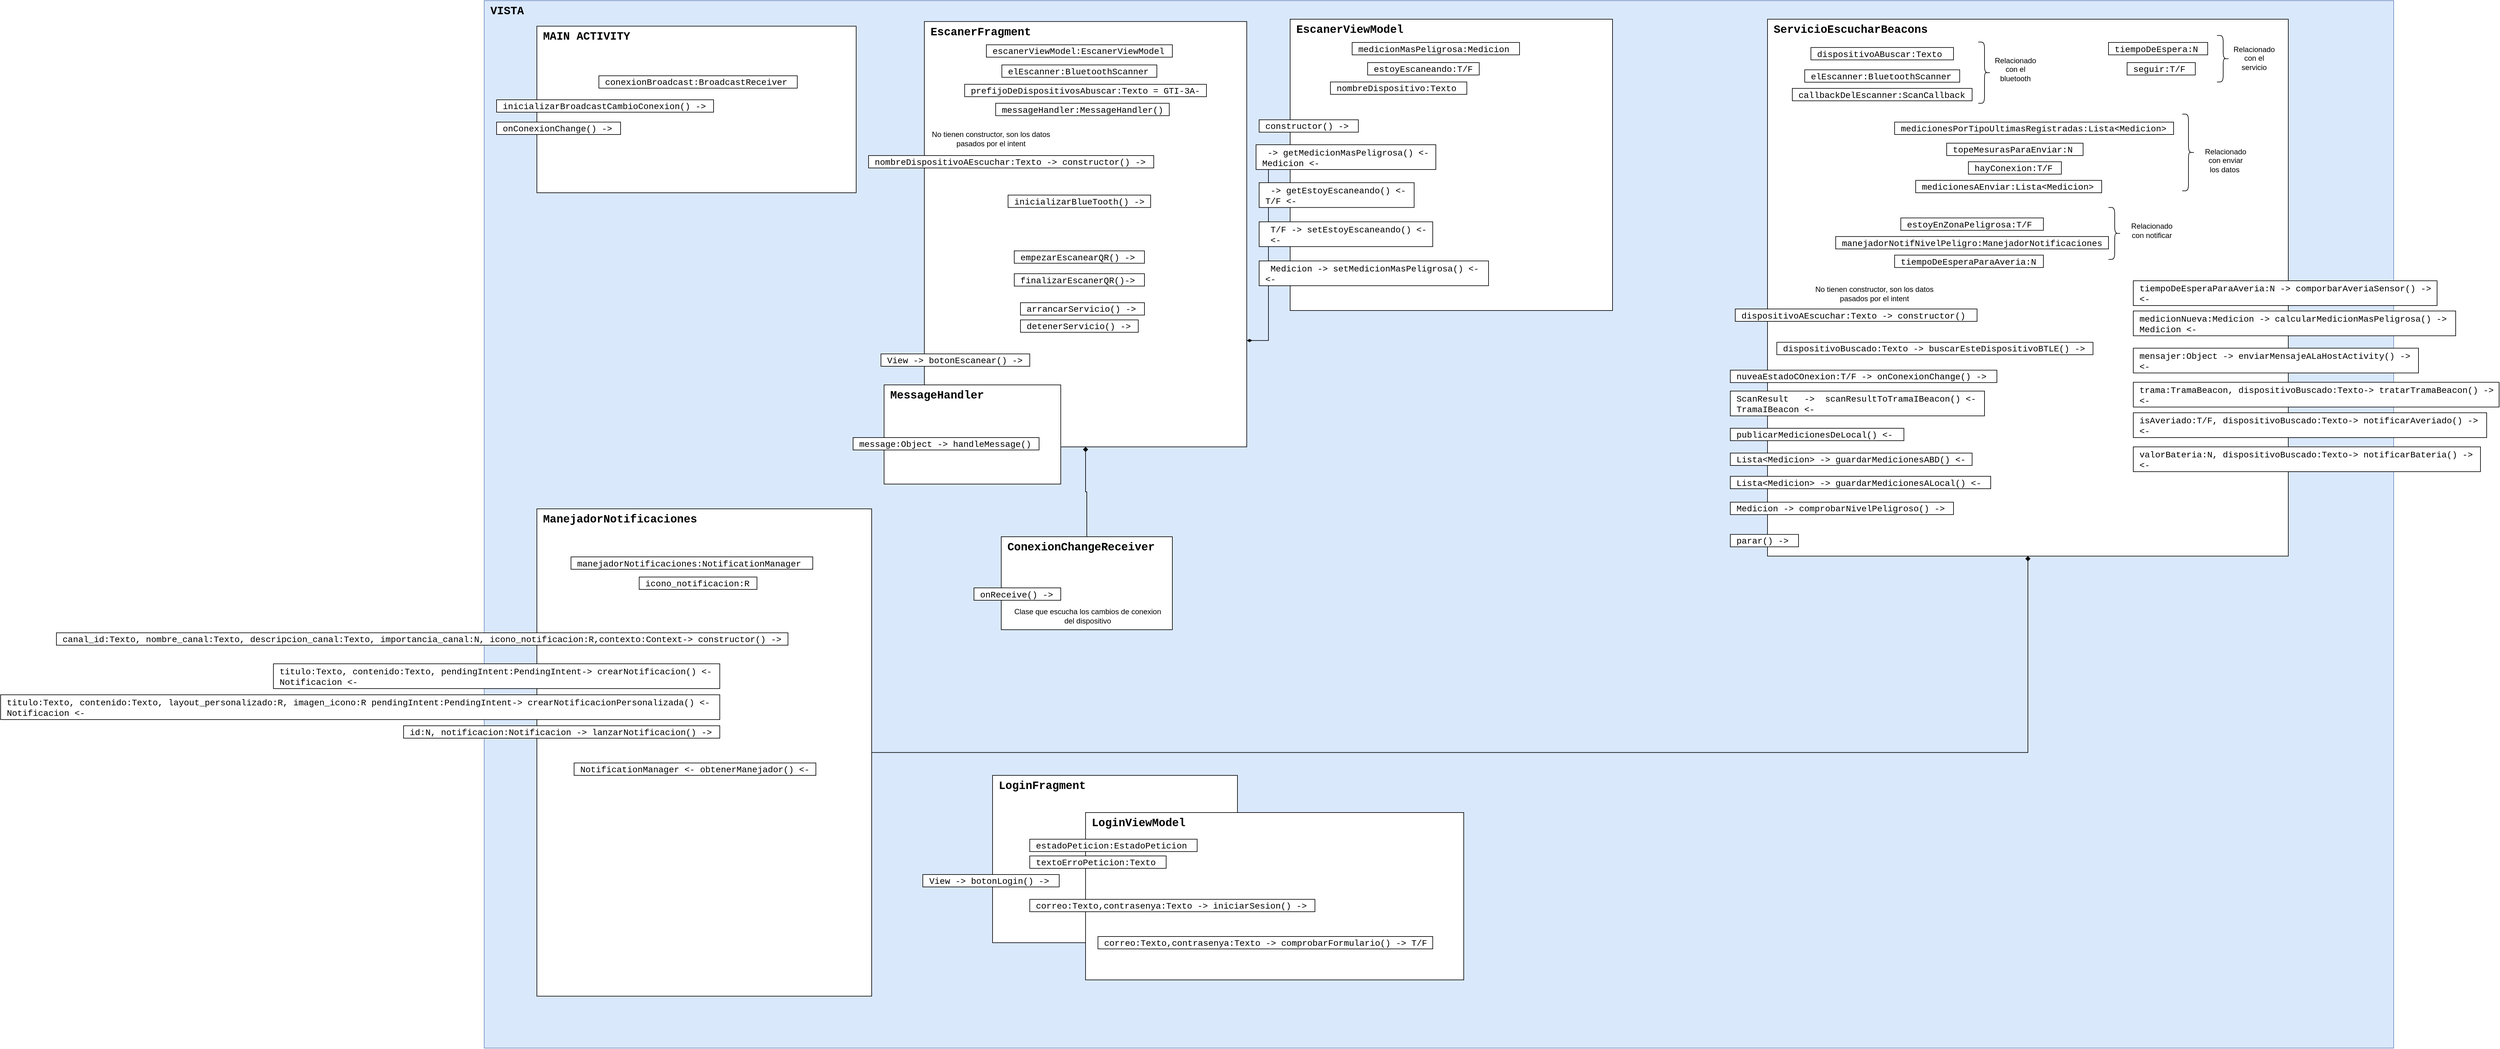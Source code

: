 <mxfile version="15.4.0" type="device" pages="3"><diagram id="PpjksCAnFLQo5MEk05Up" name="DiagramaClasesVista"><mxGraphModel dx="3944" dy="-323" grid="1" gridSize="10" guides="1" tooltips="1" connect="1" arrows="1" fold="1" page="1" pageScale="1" pageWidth="827" pageHeight="1169" math="0" shadow="0"><root><mxCell id="h6xq6ObweR7oOw_CMEho-0"/><mxCell id="h6xq6ObweR7oOw_CMEho-1" parent="h6xq6ObweR7oOw_CMEho-0"/><mxCell id="h6xq6ObweR7oOw_CMEho-2" value="&lt;font face=&quot;Courier New&quot; size=&quot;1&quot;&gt;&lt;b style=&quot;font-size: 18px&quot;&gt;VISTA&lt;/b&gt;&lt;/font&gt;" style="rounded=0;whiteSpace=wrap;html=1;align=left;verticalAlign=top;spacingLeft=8;fillColor=#dae8fc;strokeColor=#6c8ebf;" parent="h6xq6ObweR7oOw_CMEho-1" vertex="1"><mxGeometry x="-1150" y="1560" width="3080" height="1690" as="geometry"/></mxCell><mxCell id="7HUaOy2gCrgRgVekD7Pm-0" value="&lt;font face=&quot;Courier New&quot;&gt;&lt;span style=&quot;font-size: 18px&quot;&gt;&lt;b&gt;LoginFragment&lt;/b&gt;&lt;/span&gt;&lt;/font&gt;" style="rounded=0;whiteSpace=wrap;html=1;align=left;verticalAlign=top;spacingLeft=8;" vertex="1" parent="h6xq6ObweR7oOw_CMEho-1"><mxGeometry x="-330" y="2810" width="395" height="270" as="geometry"/></mxCell><mxCell id="h6xq6ObweR7oOw_CMEho-3" value="&lt;font face=&quot;Courier New&quot;&gt;&lt;span style=&quot;font-size: 18px&quot;&gt;&lt;b&gt;EscanerFragment&lt;/b&gt;&lt;/span&gt;&lt;/font&gt;" style="rounded=0;whiteSpace=wrap;html=1;align=left;verticalAlign=top;spacingLeft=8;" parent="h6xq6ObweR7oOw_CMEho-1" vertex="1"><mxGeometry x="-440" y="1593.75" width="520" height="686.25" as="geometry"/></mxCell><mxCell id="h6xq6ObweR7oOw_CMEho-4" value="&lt;font face=&quot;Courier New&quot; size=&quot;1&quot;&gt;&lt;b style=&quot;font-size: 18px&quot;&gt;MAIN ACTIVITY&lt;/b&gt;&lt;/font&gt;" style="rounded=0;whiteSpace=wrap;html=1;align=left;verticalAlign=top;spacingLeft=8;" parent="h6xq6ObweR7oOw_CMEho-1" vertex="1"><mxGeometry x="-1065" y="1601.25" width="515" height="268.75" as="geometry"/></mxCell><mxCell id="h6xq6ObweR7oOw_CMEho-5" value="&lt;span style=&quot;font-size: 14px&quot;&gt;elEscanner:BluetoothScanner&lt;br&gt;&lt;/span&gt;" style="rounded=0;whiteSpace=wrap;html=1;align=left;fontFamily=Courier New;autosize=1;spacingTop=2;spacingLeft=8;" parent="h6xq6ObweR7oOw_CMEho-1" vertex="1"><mxGeometry x="-315" y="1663.75" width="250" height="20" as="geometry"/></mxCell><mxCell id="h6xq6ObweR7oOw_CMEho-9" value="&lt;font style=&quot;font-size: 14px&quot;&gt;inicializarBlueTooth() -&amp;gt;&lt;/font&gt;" style="rounded=0;whiteSpace=wrap;html=1;align=left;fontFamily=Courier New;autosize=1;spacingTop=2;spacingLeft=8;" parent="h6xq6ObweR7oOw_CMEho-1" vertex="1"><mxGeometry x="-305" y="1873.75" width="230" height="20" as="geometry"/></mxCell><mxCell id="h6xq6ObweR7oOw_CMEho-10" value="&lt;font face=&quot;Courier New&quot; size=&quot;1&quot;&gt;&lt;b style=&quot;font-size: 18px&quot;&gt;ServicioEscucharBeacons&lt;/b&gt;&lt;/font&gt;" style="rounded=0;whiteSpace=wrap;html=1;align=left;verticalAlign=top;spacingLeft=8;" parent="h6xq6ObweR7oOw_CMEho-1" vertex="1"><mxGeometry x="920" y="1590" width="840" height="866.25" as="geometry"/></mxCell><mxCell id="h6xq6ObweR7oOw_CMEho-11" value="&lt;span style=&quot;font-size: 14px&quot;&gt;seguir:T/F&lt;br&gt;&lt;/span&gt;" style="rounded=0;whiteSpace=wrap;html=1;align=left;fontFamily=Courier New;autosize=1;spacingTop=2;spacingLeft=8;" parent="h6xq6ObweR7oOw_CMEho-1" vertex="1"><mxGeometry x="1500" y="1660" width="110" height="20" as="geometry"/></mxCell><mxCell id="h6xq6ObweR7oOw_CMEho-12" value="&lt;font style=&quot;font-size: 14px&quot;&gt;parar() -&amp;gt;&lt;/font&gt;" style="rounded=0;whiteSpace=wrap;html=1;align=left;fontFamily=Courier New;autosize=1;spacingTop=2;spacingLeft=8;" parent="h6xq6ObweR7oOw_CMEho-1" vertex="1"><mxGeometry x="860" y="2421.25" width="110" height="20" as="geometry"/></mxCell><mxCell id="h6xq6ObweR7oOw_CMEho-13" value="&lt;font style=&quot;font-size: 14px&quot;&gt;dispositivoAEscuchar:Texto -&amp;gt; constructor()&lt;/font&gt;" style="rounded=0;whiteSpace=wrap;html=1;align=left;fontFamily=Courier New;autosize=1;spacingTop=2;spacingLeft=8;" parent="h6xq6ObweR7oOw_CMEho-1" vertex="1"><mxGeometry x="868" y="2057.5" width="390" height="20" as="geometry"/></mxCell><mxCell id="h6xq6ObweR7oOw_CMEho-15" value="&lt;span style=&quot;font-size: 14px&quot;&gt;tiempoDeEspera:N&lt;br&gt;&lt;/span&gt;" style="rounded=0;whiteSpace=wrap;html=1;align=left;fontFamily=Courier New;autosize=1;spacingTop=2;spacingLeft=8;" parent="h6xq6ObweR7oOw_CMEho-1" vertex="1"><mxGeometry x="1470" y="1627.5" width="160" height="20" as="geometry"/></mxCell><mxCell id="h6xq6ObweR7oOw_CMEho-19" value="&lt;span style=&quot;font-size: 14px&quot;&gt;dispositivoABuscar:Texto&lt;/span&gt;" style="rounded=0;whiteSpace=wrap;html=1;align=left;fontFamily=Courier New;autosize=1;spacingTop=2;spacingLeft=8;" parent="h6xq6ObweR7oOw_CMEho-1" vertex="1"><mxGeometry x="990" y="1635.63" width="230" height="20" as="geometry"/></mxCell><mxCell id="h6xq6ObweR7oOw_CMEho-21" style="edgeStyle=orthogonalEdgeStyle;rounded=0;orthogonalLoop=1;jettySize=auto;html=1;endArrow=diamond;endFill=1;" parent="h6xq6ObweR7oOw_CMEho-1" source="h6xq6ObweR7oOw_CMEho-22" target="h6xq6ObweR7oOw_CMEho-3" edge="1"><mxGeometry relative="1" as="geometry"/></mxCell><mxCell id="h6xq6ObweR7oOw_CMEho-22" value="&lt;font face=&quot;Courier New&quot; size=&quot;1&quot;&gt;&lt;b style=&quot;font-size: 18px&quot;&gt;ConexionChangeReceiver&lt;/b&gt;&lt;/font&gt;" style="rounded=0;whiteSpace=wrap;html=1;align=left;verticalAlign=top;spacingLeft=8;" parent="h6xq6ObweR7oOw_CMEho-1" vertex="1"><mxGeometry x="-316" y="2425" width="276" height="150" as="geometry"/></mxCell><mxCell id="h6xq6ObweR7oOw_CMEho-23" value="&lt;span style=&quot;font-size: 14px&quot;&gt;onReceive() -&amp;gt;&lt;br&gt;&lt;/span&gt;" style="rounded=0;whiteSpace=wrap;html=1;align=left;fontFamily=Courier New;autosize=1;spacingTop=2;spacingLeft=8;" parent="h6xq6ObweR7oOw_CMEho-1" vertex="1"><mxGeometry x="-360" y="2507.5" width="140" height="20" as="geometry"/></mxCell><mxCell id="h6xq6ObweR7oOw_CMEho-24" value="&lt;font style=&quot;font-size: 14px&quot;&gt;inicializarBroadcastCambioConexion() -&amp;gt;&lt;/font&gt;" style="rounded=0;whiteSpace=wrap;html=1;align=left;fontFamily=Courier New;autosize=1;spacingTop=2;spacingLeft=8;" parent="h6xq6ObweR7oOw_CMEho-1" vertex="1"><mxGeometry x="-1130" y="1720" width="350" height="20" as="geometry"/></mxCell><mxCell id="h6xq6ObweR7oOw_CMEho-25" value="&lt;font style=&quot;font-size: 14px&quot;&gt;onConexionChange() -&amp;gt;&lt;/font&gt;" style="rounded=0;whiteSpace=wrap;html=1;align=left;fontFamily=Courier New;autosize=1;spacingTop=2;spacingLeft=8;" parent="h6xq6ObweR7oOw_CMEho-1" vertex="1"><mxGeometry x="-1130" y="1756" width="200" height="20" as="geometry"/></mxCell><mxCell id="h6xq6ObweR7oOw_CMEho-26" value="&lt;font style=&quot;font-size: 14px&quot;&gt;ScanResult&amp;nbsp; &amp;nbsp;-&amp;gt;&amp;nbsp; scanResultToTramaIBeacon() &amp;lt;-&lt;br&gt;TramaIBeacon &amp;lt;-&lt;br&gt;&lt;/font&gt;" style="rounded=0;whiteSpace=wrap;html=1;align=left;fontFamily=Courier New;autosize=1;spacingTop=2;spacingLeft=8;" parent="h6xq6ObweR7oOw_CMEho-1" vertex="1"><mxGeometry x="860" y="2190" width="410" height="40" as="geometry"/></mxCell><mxCell id="h6xq6ObweR7oOw_CMEho-27" value="Clase que escucha los cambios de conexion &lt;br&gt;del dispositivo" style="text;html=1;align=center;verticalAlign=middle;resizable=0;points=[];autosize=1;strokeColor=none;fillColor=none;" parent="h6xq6ObweR7oOw_CMEho-1" vertex="1"><mxGeometry x="-302" y="2537.5" width="250" height="30" as="geometry"/></mxCell><mxCell id="h6xq6ObweR7oOw_CMEho-28" value="&lt;span style=&quot;font-size: 14px&quot;&gt;conexionBroadcast:BroadcastReceiver&lt;/span&gt;" style="rounded=0;whiteSpace=wrap;html=1;align=left;fontFamily=Courier New;autosize=1;spacingTop=2;spacingLeft=8;" parent="h6xq6ObweR7oOw_CMEho-1" vertex="1"><mxGeometry x="-965" y="1681.25" width="320" height="20" as="geometry"/></mxCell><mxCell id="h6xq6ObweR7oOw_CMEho-29" value="&lt;font style=&quot;font-size: 14px&quot;&gt;publicarMedicionesDeLocal() &amp;lt;-&lt;/font&gt;" style="rounded=0;whiteSpace=wrap;html=1;align=left;fontFamily=Courier New;autosize=1;spacingTop=2;spacingLeft=8;" parent="h6xq6ObweR7oOw_CMEho-1" vertex="1"><mxGeometry x="860" y="2250" width="280" height="20" as="geometry"/></mxCell><mxCell id="h6xq6ObweR7oOw_CMEho-30" value="&lt;font style=&quot;font-size: 14px&quot;&gt;Lista&amp;lt;Medicion&amp;gt; -&amp;gt; guardarMedicionesABD() &amp;lt;-&lt;/font&gt;" style="rounded=0;whiteSpace=wrap;html=1;align=left;fontFamily=Courier New;autosize=1;spacingTop=2;spacingLeft=8;" parent="h6xq6ObweR7oOw_CMEho-1" vertex="1"><mxGeometry x="860" y="2290" width="390" height="20" as="geometry"/></mxCell><mxCell id="h6xq6ObweR7oOw_CMEho-31" value="&lt;font style=&quot;font-size: 14px&quot;&gt;Lista&amp;lt;Medicion&amp;gt; -&amp;gt; guardarMedicionesALocal() &amp;lt;-&lt;/font&gt;" style="rounded=0;whiteSpace=wrap;html=1;align=left;fontFamily=Courier New;autosize=1;spacingTop=2;spacingLeft=8;" parent="h6xq6ObweR7oOw_CMEho-1" vertex="1"><mxGeometry x="860" y="2327.5" width="420" height="20" as="geometry"/></mxCell><mxCell id="h6xq6ObweR7oOw_CMEho-32" value="&lt;span style=&quot;font-size: 14px&quot;&gt;prefijoDeDispositivosAbuscar:Texto = GTI-3A-&lt;/span&gt;" style="rounded=0;whiteSpace=wrap;html=1;align=left;fontFamily=Courier New;autosize=1;spacingTop=2;spacingLeft=8;" parent="h6xq6ObweR7oOw_CMEho-1" vertex="1"><mxGeometry x="-375" y="1695" width="390" height="20" as="geometry"/></mxCell><mxCell id="h6xq6ObweR7oOw_CMEho-35" value="&lt;font style=&quot;font-size: 14px&quot;&gt;arrancarServicio() -&amp;gt;&lt;/font&gt;" style="rounded=0;whiteSpace=wrap;html=1;align=left;fontFamily=Courier New;autosize=1;spacingTop=2;spacingLeft=8;" parent="h6xq6ObweR7oOw_CMEho-1" vertex="1"><mxGeometry x="-285" y="2047.38" width="200" height="20" as="geometry"/></mxCell><mxCell id="h6xq6ObweR7oOw_CMEho-38" value="&lt;font style=&quot;font-size: 14px&quot;&gt;nombreDispositivoAEscuchar:Texto -&amp;gt; constructor() -&amp;gt;&lt;/font&gt;" style="rounded=0;whiteSpace=wrap;html=1;align=left;fontFamily=Courier New;autosize=1;spacingTop=2;spacingLeft=8;" parent="h6xq6ObweR7oOw_CMEho-1" vertex="1"><mxGeometry x="-530" y="1810" width="460" height="20" as="geometry"/></mxCell><mxCell id="h6xq6ObweR7oOw_CMEho-39" value="No tienen constructor, son los datos pasados por el intent" style="text;html=1;strokeColor=none;fillColor=none;align=center;verticalAlign=middle;whiteSpace=wrap;rounded=0;" parent="h6xq6ObweR7oOw_CMEho-1" vertex="1"><mxGeometry x="-435" y="1772.5" width="205" height="20" as="geometry"/></mxCell><mxCell id="h6xq6ObweR7oOw_CMEho-40" value="&lt;span style=&quot;font-size: 14px&quot;&gt;topeMesurasParaEnviar:N&lt;/span&gt;" style="rounded=0;whiteSpace=wrap;html=1;align=left;fontFamily=Courier New;autosize=1;spacingTop=2;spacingLeft=8;" parent="h6xq6ObweR7oOw_CMEho-1" vertex="1"><mxGeometry x="1209" y="1790" width="220" height="20" as="geometry"/></mxCell><mxCell id="h6xq6ObweR7oOw_CMEho-41" value="&lt;span style=&quot;font-size: 14px&quot;&gt;hayConexion:T/F&lt;/span&gt;" style="rounded=0;whiteSpace=wrap;html=1;align=left;fontFamily=Courier New;autosize=1;spacingTop=2;spacingLeft=8;" parent="h6xq6ObweR7oOw_CMEho-1" vertex="1"><mxGeometry x="1244" y="1820" width="150" height="20" as="geometry"/></mxCell><mxCell id="h6xq6ObweR7oOw_CMEho-42" value="&lt;span style=&quot;font-size: 14px&quot;&gt;medicionesAEnviar:Lista&amp;lt;Medicion&amp;gt;&lt;/span&gt;" style="rounded=0;whiteSpace=wrap;html=1;align=left;fontFamily=Courier New;autosize=1;spacingTop=2;spacingLeft=8;" parent="h6xq6ObweR7oOw_CMEho-1" vertex="1"><mxGeometry x="1159" y="1850" width="300" height="20" as="geometry"/></mxCell><mxCell id="h6xq6ObweR7oOw_CMEho-43" value="No tienen constructor, son los datos pasados por el intent" style="text;html=1;strokeColor=none;fillColor=none;align=center;verticalAlign=middle;whiteSpace=wrap;rounded=0;" parent="h6xq6ObweR7oOw_CMEho-1" vertex="1"><mxGeometry x="990" y="2022.5" width="205" height="20" as="geometry"/></mxCell><mxCell id="h6xq6ObweR7oOw_CMEho-44" value="&lt;font style=&quot;font-size: 14px&quot;&gt;nuveaEstadoCOnexion:T/F -&amp;gt; onConexionChange() -&amp;gt;&lt;/font&gt;" style="rounded=0;whiteSpace=wrap;html=1;align=left;fontFamily=Courier New;autosize=1;spacingTop=2;spacingLeft=8;" parent="h6xq6ObweR7oOw_CMEho-1" vertex="1"><mxGeometry x="860" y="2156.25" width="430" height="20" as="geometry"/></mxCell><mxCell id="h6xq6ObweR7oOw_CMEho-45" value="&lt;font style=&quot;font-size: 14px&quot;&gt;dispositivoBuscado:Texto -&amp;gt; buscarEsteDispositivoBTLE() -&amp;gt;&lt;/font&gt;" style="rounded=0;whiteSpace=wrap;html=1;align=left;fontFamily=Courier New;autosize=1;spacingTop=2;spacingLeft=8;" parent="h6xq6ObweR7oOw_CMEho-1" vertex="1"><mxGeometry x="935" y="2111.25" width="510" height="20" as="geometry"/></mxCell><mxCell id="h6xq6ObweR7oOw_CMEho-46" value="&lt;span style=&quot;font-size: 14px&quot;&gt;elEscanner:BluetoothScanner&lt;br&gt;&lt;/span&gt;" style="rounded=0;whiteSpace=wrap;html=1;align=left;fontFamily=Courier New;autosize=1;spacingTop=2;spacingLeft=8;" parent="h6xq6ObweR7oOw_CMEho-1" vertex="1"><mxGeometry x="980" y="1671.63" width="250" height="20" as="geometry"/></mxCell><mxCell id="h6xq6ObweR7oOw_CMEho-47" value="&lt;span style=&quot;font-size: 14px&quot;&gt;callbackDelEscanner:ScanCallback&lt;br&gt;&lt;/span&gt;" style="rounded=0;whiteSpace=wrap;html=1;align=left;fontFamily=Courier New;autosize=1;spacingTop=2;spacingLeft=8;" parent="h6xq6ObweR7oOw_CMEho-1" vertex="1"><mxGeometry x="960" y="1701.63" width="290" height="20" as="geometry"/></mxCell><mxCell id="Y1J-NYwOTmfHycNstFu0-12" style="edgeStyle=orthogonalEdgeStyle;rounded=0;orthogonalLoop=1;jettySize=auto;html=1;entryX=0.5;entryY=1;entryDx=0;entryDy=0;endArrow=diamond;endFill=1;" parent="h6xq6ObweR7oOw_CMEho-1" source="5IXQNlhrEMycfJezbHaf-0" target="h6xq6ObweR7oOw_CMEho-10" edge="1"><mxGeometry relative="1" as="geometry"/></mxCell><mxCell id="5IXQNlhrEMycfJezbHaf-0" value="&lt;font face=&quot;Courier New&quot; size=&quot;1&quot;&gt;&lt;b style=&quot;font-size: 18px&quot;&gt;ManejadorNotificaciones&lt;/b&gt;&lt;/font&gt;" style="rounded=0;whiteSpace=wrap;html=1;align=left;verticalAlign=top;spacingLeft=8;" parent="h6xq6ObweR7oOw_CMEho-1" vertex="1"><mxGeometry x="-1065" y="2380" width="540" height="786.25" as="geometry"/></mxCell><mxCell id="5IXQNlhrEMycfJezbHaf-1" value="&lt;font style=&quot;font-size: 14px&quot;&gt;canal_id:Texto, nombre_canal:Texto, descripcion_canal:Texto, importancia_canal:N, icono_notificacion:R,contexto:Context-&amp;gt; constructor() -&amp;gt;&lt;/font&gt;" style="rounded=0;whiteSpace=wrap;html=1;align=left;fontFamily=Courier New;autosize=1;spacingTop=2;spacingLeft=8;" parent="h6xq6ObweR7oOw_CMEho-1" vertex="1"><mxGeometry x="-1840" y="2580" width="1180" height="20" as="geometry"/></mxCell><mxCell id="5IXQNlhrEMycfJezbHaf-2" value="&lt;span style=&quot;font-size: 14px&quot;&gt;manejadorNotificaciones:NotificationManager&lt;br&gt;&lt;/span&gt;" style="rounded=0;whiteSpace=wrap;html=1;align=left;fontFamily=Courier New;autosize=1;spacingTop=2;spacingLeft=8;" parent="h6xq6ObweR7oOw_CMEho-1" vertex="1"><mxGeometry x="-1010" y="2457.5" width="390" height="20" as="geometry"/></mxCell><mxCell id="5IXQNlhrEMycfJezbHaf-3" value="&lt;span style=&quot;font-size: 14px&quot;&gt;icono_notificacion:R&lt;br&gt;&lt;/span&gt;" style="rounded=0;whiteSpace=wrap;html=1;align=left;fontFamily=Courier New;autosize=1;spacingTop=2;spacingLeft=8;" parent="h6xq6ObweR7oOw_CMEho-1" vertex="1"><mxGeometry x="-900" y="2490" width="190" height="20" as="geometry"/></mxCell><mxCell id="5IXQNlhrEMycfJezbHaf-4" value="&lt;font style=&quot;font-size: 14px&quot;&gt;titulo:Texto, contenido:Texto, pendingIntent:PendingIntent-&amp;gt; crearNotificacion() &amp;lt;-&lt;br&gt;Notificacion &amp;lt;-&lt;br&gt;&lt;/font&gt;" style="rounded=0;whiteSpace=wrap;html=1;align=left;fontFamily=Courier New;autosize=1;spacingTop=2;spacingLeft=8;" parent="h6xq6ObweR7oOw_CMEho-1" vertex="1"><mxGeometry x="-1490" y="2630" width="720" height="40" as="geometry"/></mxCell><mxCell id="5IXQNlhrEMycfJezbHaf-5" value="&lt;font style=&quot;font-size: 14px&quot;&gt;titulo:Texto, contenido:Texto, layout_personalizado:R, imagen_icono:R pendingIntent:PendingIntent-&amp;gt; crearNotificacionPersonalizada() &amp;lt;-&lt;br&gt;Notificacion &amp;lt;-&lt;/font&gt;" style="rounded=0;whiteSpace=wrap;html=1;align=left;fontFamily=Courier New;autosize=1;spacingTop=2;spacingLeft=8;" parent="h6xq6ObweR7oOw_CMEho-1" vertex="1"><mxGeometry x="-1930" y="2680" width="1160" height="40" as="geometry"/></mxCell><mxCell id="5IXQNlhrEMycfJezbHaf-6" value="&lt;font style=&quot;font-size: 14px&quot;&gt;id:N, notificacion:Notificacion -&amp;gt; lanzarNotificacion() -&amp;gt;&lt;/font&gt;" style="rounded=0;whiteSpace=wrap;html=1;align=left;fontFamily=Courier New;autosize=1;spacingTop=2;spacingLeft=8;" parent="h6xq6ObweR7oOw_CMEho-1" vertex="1"><mxGeometry x="-1280" y="2730" width="510" height="20" as="geometry"/></mxCell><mxCell id="5IXQNlhrEMycfJezbHaf-7" value="&lt;font style=&quot;font-size: 14px&quot;&gt;NotificationManager &amp;lt;- obtenerManejador() &amp;lt;-&lt;/font&gt;" style="rounded=0;whiteSpace=wrap;html=1;align=left;fontFamily=Courier New;autosize=1;spacingTop=2;spacingLeft=8;" parent="h6xq6ObweR7oOw_CMEho-1" vertex="1"><mxGeometry x="-1005" y="2790" width="390" height="20" as="geometry"/></mxCell><mxCell id="4aO5NuHxaXDIMx0ZBlGS-0" value="&lt;font style=&quot;font-size: 14px&quot;&gt;Medicion -&amp;gt; comprobarNivelPeligroso() -&amp;gt;&lt;/font&gt;" style="rounded=0;whiteSpace=wrap;html=1;align=left;fontFamily=Courier New;autosize=1;spacingTop=2;spacingLeft=8;" parent="h6xq6ObweR7oOw_CMEho-1" vertex="1"><mxGeometry x="860" y="2369.25" width="360" height="20" as="geometry"/></mxCell><mxCell id="Y1J-NYwOTmfHycNstFu0-2" value="&lt;span style=&quot;font-size: 14px&quot;&gt;estoyEnZonaPeligrosa:T/F&lt;/span&gt;" style="rounded=0;whiteSpace=wrap;html=1;align=left;fontFamily=Courier New;autosize=1;spacingTop=2;spacingLeft=8;" parent="h6xq6ObweR7oOw_CMEho-1" vertex="1"><mxGeometry x="1135" y="1910.63" width="230" height="20" as="geometry"/></mxCell><mxCell id="Y1J-NYwOTmfHycNstFu0-3" value="&lt;span style=&quot;font-size: 14px&quot;&gt;manejadorNotifNivelPeligro:&lt;/span&gt;&lt;span style=&quot;font-size: 14px&quot;&gt;ManejadorNotificaciones&lt;/span&gt;" style="rounded=0;whiteSpace=wrap;html=1;align=left;fontFamily=Courier New;autosize=1;spacingTop=2;spacingLeft=8;" parent="h6xq6ObweR7oOw_CMEho-1" vertex="1"><mxGeometry x="1030" y="1940.63" width="440" height="20" as="geometry"/></mxCell><mxCell id="Y1J-NYwOTmfHycNstFu0-4" value="" style="shape=curlyBracket;whiteSpace=wrap;html=1;rounded=1;flipH=1;" parent="h6xq6ObweR7oOw_CMEho-1" vertex="1"><mxGeometry x="1645" y="1616.25" width="20" height="75" as="geometry"/></mxCell><mxCell id="Y1J-NYwOTmfHycNstFu0-5" value="" style="shape=curlyBracket;whiteSpace=wrap;html=1;rounded=1;flipH=1;" parent="h6xq6ObweR7oOw_CMEho-1" vertex="1"><mxGeometry x="1260" y="1626.88" width="20" height="98.75" as="geometry"/></mxCell><mxCell id="Y1J-NYwOTmfHycNstFu0-6" value="" style="shape=curlyBracket;whiteSpace=wrap;html=1;rounded=1;flipH=1;" parent="h6xq6ObweR7oOw_CMEho-1" vertex="1"><mxGeometry x="1589" y="1743.13" width="20" height="123.75" as="geometry"/></mxCell><mxCell id="Y1J-NYwOTmfHycNstFu0-7" value="" style="shape=curlyBracket;whiteSpace=wrap;html=1;rounded=1;flipH=1;" parent="h6xq6ObweR7oOw_CMEho-1" vertex="1"><mxGeometry x="1470" y="1893.75" width="20" height="83.75" as="geometry"/></mxCell><mxCell id="Y1J-NYwOTmfHycNstFu0-8" value="Relacionado con el servicio" style="text;html=1;strokeColor=none;fillColor=none;align=center;verticalAlign=middle;whiteSpace=wrap;rounded=0;" parent="h6xq6ObweR7oOw_CMEho-1" vertex="1"><mxGeometry x="1675" y="1637.5" width="60" height="30" as="geometry"/></mxCell><mxCell id="Y1J-NYwOTmfHycNstFu0-9" value="Relacionado con el bluetooth" style="text;html=1;strokeColor=none;fillColor=none;align=center;verticalAlign=middle;whiteSpace=wrap;rounded=0;" parent="h6xq6ObweR7oOw_CMEho-1" vertex="1"><mxGeometry x="1290" y="1655.63" width="60" height="30" as="geometry"/></mxCell><mxCell id="Y1J-NYwOTmfHycNstFu0-10" value="Relacionado con enviar los datos&amp;nbsp;" style="text;html=1;strokeColor=none;fillColor=none;align=center;verticalAlign=middle;whiteSpace=wrap;rounded=0;" parent="h6xq6ObweR7oOw_CMEho-1" vertex="1"><mxGeometry x="1629" y="1803.13" width="60" height="30" as="geometry"/></mxCell><mxCell id="Y1J-NYwOTmfHycNstFu0-11" value="Relacionado con notificar" style="text;html=1;strokeColor=none;fillColor=none;align=center;verticalAlign=middle;whiteSpace=wrap;rounded=0;" parent="h6xq6ObweR7oOw_CMEho-1" vertex="1"><mxGeometry x="1510" y="1915.63" width="60" height="30" as="geometry"/></mxCell><mxCell id="rrP0NGSzJtUWKgSqBUqv-0" value="&lt;span style=&quot;font-size: 14px&quot;&gt;escanerViewModel:EscanerViewModel&lt;br&gt;&lt;/span&gt;" style="rounded=0;whiteSpace=wrap;html=1;align=left;fontFamily=Courier New;autosize=1;spacingTop=2;spacingLeft=8;" parent="h6xq6ObweR7oOw_CMEho-1" vertex="1"><mxGeometry x="-340" y="1631.25" width="300" height="20" as="geometry"/></mxCell><mxCell id="rrP0NGSzJtUWKgSqBUqv-2" value="&lt;font style=&quot;font-size: 14px&quot;&gt;empezarEscanearQR() -&amp;gt;&lt;/font&gt;" style="rounded=0;whiteSpace=wrap;html=1;align=left;fontFamily=Courier New;autosize=1;spacingTop=2;spacingLeft=8;" parent="h6xq6ObweR7oOw_CMEho-1" vertex="1"><mxGeometry x="-295" y="1963.75" width="210" height="20" as="geometry"/></mxCell><mxCell id="rrP0NGSzJtUWKgSqBUqv-3" value="&lt;font style=&quot;font-size: 14px&quot;&gt;finalizarEscanerQR()-&amp;gt;&lt;/font&gt;" style="rounded=0;whiteSpace=wrap;html=1;align=left;fontFamily=Courier New;autosize=1;spacingTop=2;spacingLeft=8;" parent="h6xq6ObweR7oOw_CMEho-1" vertex="1"><mxGeometry x="-295" y="2000.62" width="210" height="20" as="geometry"/></mxCell><mxCell id="rrP0NGSzJtUWKgSqBUqv-5" value="&lt;font style=&quot;font-size: 14px&quot;&gt;detenerServicio() -&amp;gt;&lt;/font&gt;" style="rounded=0;whiteSpace=wrap;html=1;align=left;fontFamily=Courier New;autosize=1;spacingTop=2;spacingLeft=8;" parent="h6xq6ObweR7oOw_CMEho-1" vertex="1"><mxGeometry x="-285" y="2075.13" width="190" height="20" as="geometry"/></mxCell><mxCell id="rrP0NGSzJtUWKgSqBUqv-6" value="&lt;span style=&quot;font-size: 14px&quot;&gt;messageHandler:MessageHandler()&lt;/span&gt;" style="rounded=0;whiteSpace=wrap;html=1;align=left;fontFamily=Courier New;autosize=1;spacingTop=2;spacingLeft=8;" parent="h6xq6ObweR7oOw_CMEho-1" vertex="1"><mxGeometry x="-325" y="1725.63" width="280" height="20" as="geometry"/></mxCell><mxCell id="rrP0NGSzJtUWKgSqBUqv-7" value="&lt;font face=&quot;Courier New&quot;&gt;&lt;span style=&quot;font-size: 18px&quot;&gt;&lt;b&gt;MessageHandler&lt;/b&gt;&lt;/span&gt;&lt;/font&gt;" style="rounded=0;whiteSpace=wrap;html=1;align=left;verticalAlign=top;spacingLeft=8;" parent="h6xq6ObweR7oOw_CMEho-1" vertex="1"><mxGeometry x="-505" y="2180" width="285" height="160" as="geometry"/></mxCell><mxCell id="rrP0NGSzJtUWKgSqBUqv-8" value="&lt;font style=&quot;font-size: 14px&quot;&gt;View -&amp;gt; botonEscanear() -&amp;gt;&lt;/font&gt;" style="rounded=0;whiteSpace=wrap;html=1;align=left;fontFamily=Courier New;autosize=1;spacingTop=2;spacingLeft=8;" parent="h6xq6ObweR7oOw_CMEho-1" vertex="1"><mxGeometry x="-510" y="2130" width="240" height="20" as="geometry"/></mxCell><mxCell id="h6xq6ObweR7oOw_CMEho-36" value="&lt;font style=&quot;font-size: 14px&quot;&gt;message:Object -&amp;gt; handleMessage()&lt;/font&gt;" style="rounded=0;whiteSpace=wrap;html=1;align=left;fontFamily=Courier New;autosize=1;spacingTop=2;spacingLeft=8;" parent="h6xq6ObweR7oOw_CMEho-1" vertex="1"><mxGeometry x="-555" y="2265" width="300" height="20" as="geometry"/></mxCell><mxCell id="rrP0NGSzJtUWKgSqBUqv-30" style="edgeStyle=orthogonalEdgeStyle;rounded=0;orthogonalLoop=1;jettySize=auto;html=1;entryX=1;entryY=0.75;entryDx=0;entryDy=0;endArrow=diamondThin;endFill=1;" parent="h6xq6ObweR7oOw_CMEho-1" source="rrP0NGSzJtUWKgSqBUqv-9" target="h6xq6ObweR7oOw_CMEho-3" edge="1"><mxGeometry relative="1" as="geometry"/></mxCell><mxCell id="rrP0NGSzJtUWKgSqBUqv-9" value="&lt;font face=&quot;Courier New&quot;&gt;&lt;span style=&quot;font-size: 18px&quot;&gt;&lt;b&gt;EscanerViewModel&lt;/b&gt;&lt;/span&gt;&lt;/font&gt;" style="rounded=0;whiteSpace=wrap;html=1;align=left;verticalAlign=top;spacingLeft=8;" parent="h6xq6ObweR7oOw_CMEho-1" vertex="1"><mxGeometry x="150" y="1590" width="520" height="470" as="geometry"/></mxCell><mxCell id="rrP0NGSzJtUWKgSqBUqv-10" value="&lt;span style=&quot;font-size: 14px&quot;&gt;estoyEscaneando:T/F&lt;br&gt;&lt;/span&gt;" style="rounded=0;whiteSpace=wrap;html=1;align=left;fontFamily=Courier New;autosize=1;spacingTop=2;spacingLeft=8;" parent="h6xq6ObweR7oOw_CMEho-1" vertex="1"><mxGeometry x="275" y="1660" width="180" height="20" as="geometry"/></mxCell><mxCell id="rrP0NGSzJtUWKgSqBUqv-11" value="&lt;font style=&quot;font-size: 14px&quot;&gt;&amp;nbsp;-&amp;gt; getMedicionMasPeligrosa() &amp;lt;-&lt;br&gt;Medicion &amp;lt;-&amp;nbsp;&lt;/font&gt;" style="rounded=0;whiteSpace=wrap;html=1;align=left;fontFamily=Courier New;autosize=1;spacingTop=2;spacingLeft=8;" parent="h6xq6ObweR7oOw_CMEho-1" vertex="1"><mxGeometry x="95" y="1792.5" width="290" height="40" as="geometry"/></mxCell><mxCell id="rrP0NGSzJtUWKgSqBUqv-12" value="&lt;span style=&quot;font-size: 14px&quot;&gt;nombreDispositivo:Texto&lt;/span&gt;" style="rounded=0;whiteSpace=wrap;html=1;align=left;fontFamily=Courier New;autosize=1;spacingTop=2;spacingLeft=8;" parent="h6xq6ObweR7oOw_CMEho-1" vertex="1"><mxGeometry x="215" y="1691.25" width="220" height="20" as="geometry"/></mxCell><mxCell id="rrP0NGSzJtUWKgSqBUqv-16" value="&lt;span style=&quot;font-size: 14px&quot;&gt;medicionMasPeligrosa:Medicion&lt;br&gt;&lt;/span&gt;" style="rounded=0;whiteSpace=wrap;html=1;align=left;fontFamily=Courier New;autosize=1;spacingTop=2;spacingLeft=8;" parent="h6xq6ObweR7oOw_CMEho-1" vertex="1"><mxGeometry x="250" y="1627.5" width="270" height="20" as="geometry"/></mxCell><mxCell id="rrP0NGSzJtUWKgSqBUqv-20" value="&lt;span style=&quot;font-size: 14px&quot;&gt;constructor() -&amp;gt;&lt;/span&gt;" style="rounded=0;whiteSpace=wrap;html=1;align=left;fontFamily=Courier New;autosize=1;spacingTop=2;spacingLeft=8;" parent="h6xq6ObweR7oOw_CMEho-1" vertex="1"><mxGeometry x="100" y="1752.25" width="160" height="20" as="geometry"/></mxCell><mxCell id="rrP0NGSzJtUWKgSqBUqv-25" value="&lt;font style=&quot;font-size: 14px&quot;&gt;&amp;nbsp;-&amp;gt; getEstoyEscaneando() &amp;lt;-&lt;br&gt;T/F &amp;lt;-&amp;nbsp;&lt;/font&gt;" style="rounded=0;whiteSpace=wrap;html=1;align=left;fontFamily=Courier New;autosize=1;spacingTop=2;spacingLeft=8;" parent="h6xq6ObweR7oOw_CMEho-1" vertex="1"><mxGeometry x="100" y="1853.75" width="250" height="40" as="geometry"/></mxCell><mxCell id="rrP0NGSzJtUWKgSqBUqv-26" value="&lt;font style=&quot;font-size: 14px&quot;&gt;&amp;nbsp;T/F -&amp;gt; setEstoyEscaneando() &amp;lt;-&lt;br&gt;&amp;nbsp;&amp;lt;-&amp;nbsp;&lt;/font&gt;" style="rounded=0;whiteSpace=wrap;html=1;align=left;fontFamily=Courier New;autosize=1;spacingTop=2;spacingLeft=8;" parent="h6xq6ObweR7oOw_CMEho-1" vertex="1"><mxGeometry x="100" y="1916.88" width="280" height="40" as="geometry"/></mxCell><mxCell id="rrP0NGSzJtUWKgSqBUqv-29" value="&lt;font style=&quot;font-size: 14px&quot;&gt;&amp;nbsp;Medicion -&amp;gt; setMedicionMasPeligrosa() &amp;lt;-&lt;br&gt;&amp;lt;-&amp;nbsp;&lt;/font&gt;" style="rounded=0;whiteSpace=wrap;html=1;align=left;fontFamily=Courier New;autosize=1;spacingTop=2;spacingLeft=8;" parent="h6xq6ObweR7oOw_CMEho-1" vertex="1"><mxGeometry x="100" y="1980" width="370" height="40" as="geometry"/></mxCell><mxCell id="qjK1rsNlk6hi0seGUcfG-0" value="&lt;span style=&quot;font-size: 14px&quot;&gt;tiempoDeEsperaParaAveria:N&lt;/span&gt;" style="rounded=0;whiteSpace=wrap;html=1;align=left;fontFamily=Courier New;autosize=1;spacingTop=2;spacingLeft=8;" parent="h6xq6ObweR7oOw_CMEho-1" vertex="1"><mxGeometry x="1125" y="1970.63" width="240" height="20" as="geometry"/></mxCell><mxCell id="qjK1rsNlk6hi0seGUcfG-2" value="&lt;font style=&quot;font-size: 14px&quot;&gt;tiempoDeEsperaParaAveria:N -&amp;gt; comporbarAveriaSensor() -&amp;gt;&lt;br&gt;&amp;lt;-&amp;nbsp;&lt;br&gt;&lt;/font&gt;" style="rounded=0;whiteSpace=wrap;html=1;align=left;fontFamily=Courier New;autosize=1;spacingTop=2;spacingLeft=8;" parent="h6xq6ObweR7oOw_CMEho-1" vertex="1"><mxGeometry x="1510" y="2012" width="490" height="40" as="geometry"/></mxCell><mxCell id="qjK1rsNlk6hi0seGUcfG-3" value="&lt;font style=&quot;font-size: 14px&quot;&gt;medicionNueva:Medicion -&amp;gt; calcularMedicionMasPeligrosa() -&amp;gt;&lt;br&gt;Medicion &amp;lt;-&amp;nbsp;&lt;br&gt;&lt;/font&gt;" style="rounded=0;whiteSpace=wrap;html=1;align=left;fontFamily=Courier New;autosize=1;spacingTop=2;spacingLeft=8;" parent="h6xq6ObweR7oOw_CMEho-1" vertex="1"><mxGeometry x="1510" y="2060.75" width="520" height="40" as="geometry"/></mxCell><mxCell id="qjK1rsNlk6hi0seGUcfG-4" value="&lt;font style=&quot;font-size: 14px&quot;&gt;mensajer:Object -&amp;gt; enviarMensajeALaHostActivity() -&amp;gt;&lt;br&gt;&amp;lt;-&amp;nbsp;&lt;br&gt;&lt;/font&gt;" style="rounded=0;whiteSpace=wrap;html=1;align=left;fontFamily=Courier New;autosize=1;spacingTop=2;spacingLeft=8;" parent="h6xq6ObweR7oOw_CMEho-1" vertex="1"><mxGeometry x="1510" y="2120.75" width="460" height="40" as="geometry"/></mxCell><mxCell id="qjK1rsNlk6hi0seGUcfG-5" value="&lt;font style=&quot;font-size: 14px&quot;&gt;trama:TramaBeacon, dispositivoBuscado:Texto-&amp;gt; tratarTramaBeacon() -&amp;gt;&lt;br&gt;&amp;lt;-&amp;nbsp;&lt;br&gt;&lt;/font&gt;" style="rounded=0;whiteSpace=wrap;html=1;align=left;fontFamily=Courier New;autosize=1;spacingTop=2;spacingLeft=8;" parent="h6xq6ObweR7oOw_CMEho-1" vertex="1"><mxGeometry x="1510" y="2175.75" width="590" height="40" as="geometry"/></mxCell><mxCell id="qjK1rsNlk6hi0seGUcfG-7" value="&lt;font style=&quot;font-size: 14px&quot;&gt;isAveriado:T/F, dispositivoBuscado:Texto-&amp;gt; notificarAveriado() -&amp;gt;&lt;br&gt;&amp;lt;-&amp;nbsp;&lt;br&gt;&lt;/font&gt;" style="rounded=0;whiteSpace=wrap;html=1;align=left;fontFamily=Courier New;autosize=1;spacingTop=2;spacingLeft=8;" parent="h6xq6ObweR7oOw_CMEho-1" vertex="1"><mxGeometry x="1510" y="2225" width="570" height="40" as="geometry"/></mxCell><mxCell id="qjK1rsNlk6hi0seGUcfG-8" value="&lt;font style=&quot;font-size: 14px&quot;&gt;valorBateria:N, dispositivoBuscado:Texto-&amp;gt; notificarBateria() -&amp;gt;&lt;br&gt;&amp;lt;-&amp;nbsp;&lt;br&gt;&lt;/font&gt;" style="rounded=0;whiteSpace=wrap;html=1;align=left;fontFamily=Courier New;autosize=1;spacingTop=2;spacingLeft=8;" parent="h6xq6ObweR7oOw_CMEho-1" vertex="1"><mxGeometry x="1510" y="2280" width="560" height="40" as="geometry"/></mxCell><mxCell id="qjK1rsNlk6hi0seGUcfG-9" value="&lt;span style=&quot;font-size: 14px&quot;&gt;medicionesPorTipoUltimasRegistradas:Lista&amp;lt;Medicion&amp;gt;&lt;/span&gt;" style="rounded=0;whiteSpace=wrap;html=1;align=left;fontFamily=Courier New;autosize=1;spacingTop=2;spacingLeft=8;" parent="h6xq6ObweR7oOw_CMEho-1" vertex="1"><mxGeometry x="1125" y="1756" width="450" height="20" as="geometry"/></mxCell><mxCell id="7HUaOy2gCrgRgVekD7Pm-1" value="&lt;font face=&quot;Courier New&quot;&gt;&lt;span style=&quot;font-size: 18px&quot;&gt;&lt;b&gt;LoginViewModel&lt;/b&gt;&lt;/span&gt;&lt;/font&gt;" style="rounded=0;whiteSpace=wrap;html=1;align=left;verticalAlign=top;spacingLeft=8;" vertex="1" parent="h6xq6ObweR7oOw_CMEho-1"><mxGeometry x="-180" y="2870" width="610" height="270" as="geometry"/></mxCell><mxCell id="7HUaOy2gCrgRgVekD7Pm-3" value="&lt;font style=&quot;font-size: 14px&quot;&gt;View -&amp;gt; botonLogin() -&amp;gt;&lt;/font&gt;" style="rounded=0;whiteSpace=wrap;html=1;align=left;fontFamily=Courier New;autosize=1;spacingTop=2;spacingLeft=8;" vertex="1" parent="h6xq6ObweR7oOw_CMEho-1"><mxGeometry x="-442.5" y="2970" width="220" height="20" as="geometry"/></mxCell><mxCell id="7HUaOy2gCrgRgVekD7Pm-4" value="&lt;font style=&quot;font-size: 14px&quot;&gt;correo:Texto,contrasenya:Texto -&amp;gt; iniciarSesion() -&amp;gt;&lt;/font&gt;" style="rounded=0;whiteSpace=wrap;html=1;align=left;fontFamily=Courier New;autosize=1;spacingTop=2;spacingLeft=8;" vertex="1" parent="h6xq6ObweR7oOw_CMEho-1"><mxGeometry x="-270" y="3010" width="460" height="20" as="geometry"/></mxCell><mxCell id="7HUaOy2gCrgRgVekD7Pm-6" value="&lt;font style=&quot;font-size: 14px&quot;&gt;estadoPeticion:EstadoPeticion&lt;/font&gt;" style="rounded=0;whiteSpace=wrap;html=1;align=left;fontFamily=Courier New;autosize=1;spacingTop=2;spacingLeft=8;" vertex="1" parent="h6xq6ObweR7oOw_CMEho-1"><mxGeometry x="-270" y="2913" width="270" height="20" as="geometry"/></mxCell><mxCell id="7HUaOy2gCrgRgVekD7Pm-7" value="&lt;font style=&quot;font-size: 14px&quot;&gt;correo:Texto,contrasenya:Texto -&amp;gt; comprobarFormulario() -&amp;gt; T/F&lt;/font&gt;" style="rounded=0;whiteSpace=wrap;html=1;align=left;fontFamily=Courier New;autosize=1;spacingTop=2;spacingLeft=8;" vertex="1" parent="h6xq6ObweR7oOw_CMEho-1"><mxGeometry x="-160" y="3070" width="540" height="20" as="geometry"/></mxCell><mxCell id="7HUaOy2gCrgRgVekD7Pm-9" value="&lt;span style=&quot;font-size: 14px&quot;&gt;textoErroPeticion:Texto&lt;/span&gt;" style="rounded=0;whiteSpace=wrap;html=1;align=left;fontFamily=Courier New;autosize=1;spacingTop=2;spacingLeft=8;" vertex="1" parent="h6xq6ObweR7oOw_CMEho-1"><mxGeometry x="-270" y="2940" width="220" height="20" as="geometry"/></mxCell></root></mxGraphModel></diagram><diagram id="niqKveM-cPIij-iBnaV7" name="DiagrmaClasesModelo"><mxGraphModel dx="2557" dy="-1326" grid="1" gridSize="10" guides="1" tooltips="1" connect="1" arrows="1" fold="1" page="1" pageScale="1" pageWidth="827" pageHeight="1169" math="0" shadow="0"><root><mxCell id="0"/><mxCell id="1" parent="0"/><mxCell id="Yf9VTnjEiYJzbtocawID-52" value="&lt;font face=&quot;Courier New&quot; size=&quot;1&quot;&gt;&lt;b style=&quot;font-size: 18px&quot;&gt;Modelo&lt;/b&gt;&lt;/font&gt;" style="rounded=0;whiteSpace=wrap;html=1;align=left;verticalAlign=top;spacingLeft=8;fillColor=#d5e8d4;strokeColor=#82b366;" parent="1" vertex="1"><mxGeometry x="-150" y="2790" width="3340" height="1140" as="geometry"/></mxCell><mxCell id="lUE_ML87lK5sm1XcFSUJ-17" value="&lt;font face=&quot;Courier New&quot; size=&quot;1&quot;&gt;&lt;b style=&quot;font-size: 18px&quot;&gt;TramaIBeacon&lt;/b&gt;&lt;/font&gt;" style="rounded=0;whiteSpace=wrap;html=1;align=left;verticalAlign=top;spacingLeft=8;" parent="1" vertex="1"><mxGeometry x="-30" y="2840" width="460" height="350" as="geometry"/></mxCell><mxCell id="lUE_ML87lK5sm1XcFSUJ-18" value="&lt;span style=&quot;font-size: 14px&quot;&gt;prefijo:Texto&lt;br&gt;&lt;/span&gt;" style="rounded=0;whiteSpace=wrap;html=1;align=left;fontFamily=Courier New;autosize=1;spacingTop=2;spacingLeft=8;" parent="1" vertex="1"><mxGeometry x="90" y="2890" width="130" height="20" as="geometry"/></mxCell><mxCell id="lUE_ML87lK5sm1XcFSUJ-32" value="&lt;span style=&quot;font-size: 14px&quot;&gt;uuid&lt;/span&gt;&lt;span style=&quot;font-size: 14px&quot;&gt;:Texto&lt;/span&gt;&lt;span style=&quot;font-size: 14px&quot;&gt;&lt;br&gt;&lt;/span&gt;" style="rounded=0;whiteSpace=wrap;html=1;align=left;fontFamily=Courier New;autosize=1;spacingTop=2;spacingLeft=8;" parent="1" vertex="1"><mxGeometry x="260" y="2890" width="110" height="20" as="geometry"/></mxCell><mxCell id="lUE_ML87lK5sm1XcFSUJ-33" value="&lt;span style=&quot;font-size: 14px&quot;&gt;losBytes&lt;/span&gt;&lt;span style=&quot;font-size: 14px&quot;&gt;:Texto&lt;/span&gt;&lt;span style=&quot;font-size: 14px&quot;&gt;&lt;br&gt;&lt;/span&gt;" style="rounded=0;whiteSpace=wrap;html=1;align=left;fontFamily=Courier New;autosize=1;spacingTop=2;spacingLeft=8;" parent="1" vertex="1"><mxGeometry x="85" y="2920" width="140" height="20" as="geometry"/></mxCell><mxCell id="lUE_ML87lK5sm1XcFSUJ-34" value="&lt;span style=&quot;font-size: 14px&quot;&gt;major&lt;/span&gt;&lt;span style=&quot;font-size: 14px&quot;&gt;:N&lt;/span&gt;&lt;span style=&quot;font-size: 14px&quot;&gt;&lt;br&gt;&lt;/span&gt;" style="rounded=0;whiteSpace=wrap;html=1;align=left;fontFamily=Courier New;autosize=1;spacingTop=2;spacingLeft=8;" parent="1" vertex="1"><mxGeometry x="275" y="2920" width="80" height="20" as="geometry"/></mxCell><mxCell id="lUE_ML87lK5sm1XcFSUJ-35" value="&lt;span style=&quot;font-size: 14px&quot;&gt;advFlags&lt;/span&gt;&lt;span style=&quot;font-size: 14px&quot;&gt;:N&lt;/span&gt;&lt;span style=&quot;font-size: 14px&quot;&gt;&lt;br&gt;&lt;/span&gt;" style="rounded=0;whiteSpace=wrap;html=1;align=left;fontFamily=Courier New;autosize=1;spacingTop=2;spacingLeft=8;" parent="1" vertex="1"><mxGeometry x="245" y="2950" width="110" height="20" as="geometry"/></mxCell><mxCell id="lUE_ML87lK5sm1XcFSUJ-36" value="&lt;span style=&quot;font-size: 14px&quot;&gt;minor&lt;/span&gt;&lt;span style=&quot;font-size: 14px&quot;&gt;:N&lt;/span&gt;&lt;span style=&quot;font-size: 14px&quot;&gt;&lt;br&gt;&lt;/span&gt;" style="rounded=0;whiteSpace=wrap;html=1;align=left;fontFamily=Courier New;autosize=1;spacingTop=2;spacingLeft=8;" parent="1" vertex="1"><mxGeometry x="110" y="2950" width="80" height="20" as="geometry"/></mxCell><mxCell id="lUE_ML87lK5sm1XcFSUJ-37" value="&lt;span style=&quot;font-size: 14px&quot;&gt;advHeader&lt;/span&gt;&lt;span style=&quot;font-size: 14px&quot;&gt;:N&lt;/span&gt;&lt;span style=&quot;font-size: 14px&quot;&gt;&lt;br&gt;&lt;/span&gt;" style="rounded=0;whiteSpace=wrap;html=1;align=left;fontFamily=Courier New;autosize=1;spacingTop=2;spacingLeft=8;" parent="1" vertex="1"><mxGeometry x="80" y="2980" width="120" height="20" as="geometry"/></mxCell><mxCell id="lUE_ML87lK5sm1XcFSUJ-38" value="&lt;span style=&quot;font-size: 14px&quot;&gt;companyID&lt;/span&gt;&lt;span style=&quot;font-size: 14px&quot;&gt;:N&lt;/span&gt;&lt;span style=&quot;font-size: 14px&quot;&gt;&lt;br&gt;&lt;/span&gt;" style="rounded=0;whiteSpace=wrap;html=1;align=left;fontFamily=Courier New;autosize=1;spacingTop=2;spacingLeft=8;" parent="1" vertex="1"><mxGeometry x="240" y="2980" width="120" height="20" as="geometry"/></mxCell><mxCell id="lUE_ML87lK5sm1XcFSUJ-56" value="&lt;span style=&quot;font-size: 14px&quot;&gt;txPower:Z&lt;br&gt;&lt;/span&gt;" style="rounded=0;whiteSpace=wrap;html=1;align=left;fontFamily=Courier New;autosize=1;spacingTop=2;spacingLeft=8;" parent="1" vertex="1"><mxGeometry x="160" y="3030" width="100" height="20" as="geometry"/></mxCell><mxCell id="lUE_ML87lK5sm1XcFSUJ-57" value="&lt;span style=&quot;font-size: 14px&quot;&gt;iBeaconType:N&lt;br&gt;&lt;/span&gt;" style="rounded=0;whiteSpace=wrap;html=1;align=left;fontFamily=Courier New;autosize=1;spacingTop=2;spacingLeft=8;" parent="1" vertex="1"><mxGeometry x="145" y="3055" width="130" height="20" as="geometry"/></mxCell><mxCell id="lUE_ML87lK5sm1XcFSUJ-58" value="&lt;span style=&quot;font-size: 14px&quot;&gt;iBeaconLength:N&lt;br&gt;&lt;/span&gt;" style="rounded=0;whiteSpace=wrap;html=1;align=left;fontFamily=Courier New;autosize=1;spacingTop=2;spacingLeft=8;" parent="1" vertex="1"><mxGeometry x="130" y="3080" width="150" height="20" as="geometry"/></mxCell><mxCell id="lUE_ML87lK5sm1XcFSUJ-78" value="&lt;span style=&quot;font-size: 14px&quot;&gt;bytes:Texto&amp;nbsp;&lt;/span&gt;&lt;span style=&quot;font-size: 14px&quot;&gt;-&amp;gt; constructor() -&amp;gt;&lt;br&gt;&lt;/span&gt;" style="rounded=0;whiteSpace=wrap;html=1;align=left;fontFamily=Courier New;autosize=1;spacingTop=2;spacingLeft=8;" parent="1" vertex="1"><mxGeometry x="-85" y="3150" width="280" height="20" as="geometry"/></mxCell><mxCell id="EEgAv1nQ82-T1933ii0m-4" value="advHeader, advFlags, iBeaconType,&lt;br&gt;iBeaconLength y companyID &lt;br&gt;son numeros hex&amp;nbsp;" style="text;html=1;align=center;verticalAlign=middle;resizable=0;points=[];autosize=1;strokeColor=none;fillColor=none;fontStyle=1" parent="1" vertex="1"><mxGeometry x="100" y="2780" width="220" height="50" as="geometry"/></mxCell><mxCell id="YWG97MvclwKWBX4LMwII-6" style="edgeStyle=orthogonalEdgeStyle;rounded=0;orthogonalLoop=1;jettySize=auto;html=1;endArrow=none;endFill=0;startArrow=diamond;startFill=1;" parent="1" source="Yf9VTnjEiYJzbtocawID-4" target="Yf9VTnjEiYJzbtocawID-17" edge="1"><mxGeometry relative="1" as="geometry"/></mxCell><mxCell id="Yf9VTnjEiYJzbtocawID-4" value="&lt;font face=&quot;Courier New&quot; size=&quot;1&quot;&gt;&lt;b style=&quot;font-size: 18px&quot;&gt;Medicion&lt;/b&gt;&lt;/font&gt;" style="rounded=0;whiteSpace=wrap;html=1;align=left;verticalAlign=top;spacingLeft=8;" parent="1" vertex="1"><mxGeometry x="519" y="2840" width="981" height="440" as="geometry"/></mxCell><mxCell id="Yf9VTnjEiYJzbtocawID-5" value="&lt;span style=&quot;font-size: 14px&quot;&gt;fecha:Texto&lt;br&gt;&lt;/span&gt;" style="rounded=0;whiteSpace=wrap;html=1;align=left;fontFamily=Courier New;autosize=1;spacingTop=2;spacingLeft=8;" parent="1" vertex="1"><mxGeometry x="549" y="2878" width="120" height="20" as="geometry"/></mxCell><mxCell id="Yf9VTnjEiYJzbtocawID-6" value="&lt;span style=&quot;font-size: 14px&quot;&gt;valor:R&lt;br&gt;&lt;/span&gt;" style="rounded=0;whiteSpace=wrap;html=1;align=left;fontFamily=Courier New;autosize=1;spacingTop=2;spacingLeft=8;" parent="1" vertex="1"><mxGeometry x="743" y="2878" width="80" height="20" as="geometry"/></mxCell><mxCell id="Yf9VTnjEiYJzbtocawID-7" value="&lt;span style=&quot;font-size: 14px&quot;&gt;posicion:Posicion&lt;br&gt;&lt;/span&gt;" style="rounded=0;whiteSpace=wrap;html=1;align=left;fontFamily=Courier New;autosize=1;spacingTop=2;spacingLeft=8;" parent="1" vertex="1"><mxGeometry x="519" y="2913" width="170" height="20" as="geometry"/></mxCell><mxCell id="Yf9VTnjEiYJzbtocawID-9" value="&lt;span style=&quot;font-size: 14px&quot;&gt;sensorID:Texto&lt;br&gt;&lt;/span&gt;" style="rounded=0;whiteSpace=wrap;html=1;align=left;fontFamily=Courier New;autosize=1;spacingTop=2;spacingLeft=8;" parent="1" vertex="1"><mxGeometry x="713" y="2913" width="140" height="20" as="geometry"/></mxCell><mxCell id="Yf9VTnjEiYJzbtocawID-16" value="&lt;span style=&quot;font-size: 14px&quot;&gt;fecha:Texto, usuarioID:N, sensorID:Texto, Posicion, valor:R, TipoMedicion&lt;/span&gt;&lt;span style=&quot;font-size: 14px&quot;&gt;-&amp;gt; constructor()-&amp;gt;&lt;br&gt;&lt;/span&gt;" style="rounded=0;whiteSpace=wrap;html=1;align=left;fontFamily=Courier New;autosize=1;spacingTop=2;spacingLeft=8;" parent="1" vertex="1"><mxGeometry x="440" y="3020" width="790" height="20" as="geometry"/></mxCell><mxCell id="Yf9VTnjEiYJzbtocawID-17" value="&lt;font face=&quot;Courier New&quot; size=&quot;1&quot;&gt;&lt;b style=&quot;font-size: 18px&quot;&gt;Posicion&lt;/b&gt;&lt;/font&gt;" style="rounded=0;whiteSpace=wrap;html=1;align=left;verticalAlign=top;spacingLeft=8;" parent="1" vertex="1"><mxGeometry x="1588" y="2835" width="340" height="215" as="geometry"/></mxCell><mxCell id="Yf9VTnjEiYJzbtocawID-18" value="&lt;span style=&quot;font-size: 14px&quot;&gt;latitud:R&lt;br&gt;&lt;/span&gt;" style="rounded=0;whiteSpace=wrap;html=1;align=left;fontFamily=Courier New;autosize=1;spacingTop=2;spacingLeft=8;" parent="1" vertex="1"><mxGeometry x="1648" y="2890" width="100" height="20" as="geometry"/></mxCell><mxCell id="Yf9VTnjEiYJzbtocawID-19" value="&lt;span style=&quot;font-size: 14px&quot;&gt;longitud:R&lt;br&gt;&lt;/span&gt;" style="rounded=0;whiteSpace=wrap;html=1;align=left;fontFamily=Courier New;autosize=1;spacingTop=2;spacingLeft=8;" parent="1" vertex="1"><mxGeometry x="1778" y="2890" width="110" height="20" as="geometry"/></mxCell><mxCell id="Yf9VTnjEiYJzbtocawID-29" value="&lt;span style=&quot;font-size: 14px&quot;&gt;R, R&amp;nbsp;&lt;/span&gt;&lt;span style=&quot;font-size: 14px&quot;&gt;-&amp;gt; constructor() -&amp;gt;&lt;br&gt;&lt;/span&gt;" style="rounded=0;whiteSpace=wrap;html=1;align=left;fontFamily=Courier New;autosize=1;spacingTop=2;spacingLeft=8;" parent="1" vertex="1"><mxGeometry x="1838" y="2945" width="230" height="20" as="geometry"/></mxCell><mxCell id="Yf9VTnjEiYJzbtocawID-32" value="&lt;span style=&quot;font-size: 14px&quot;&gt;usuarioID:N&lt;br&gt;&lt;/span&gt;" style="rounded=0;whiteSpace=wrap;html=1;align=left;fontFamily=Courier New;autosize=1;spacingTop=2;spacingLeft=8;" parent="1" vertex="1"><mxGeometry x="544" y="2948" width="120" height="20" as="geometry"/></mxCell><mxCell id="YWG97MvclwKWBX4LMwII-4" value="Informacion de la trama beacon&amp;nbsp;" style="text;html=1;strokeColor=none;fillColor=none;align=center;verticalAlign=middle;whiteSpace=wrap;rounded=0;" parent="1" vertex="1"><mxGeometry x="-95" y="3110" width="40" height="20" as="geometry"/></mxCell><mxCell id="5HNf2qIdMEL1I3mMlcs8-34" value="&lt;span style=&quot;font-size: 14px&quot;&gt;Cursor -&amp;gt; constructor()&lt;br&gt;&lt;/span&gt;" style="rounded=0;whiteSpace=wrap;html=1;align=left;fontFamily=Courier New;autosize=1;spacingTop=2;spacingLeft=8;" parent="1" vertex="1"><mxGeometry x="439" y="3050" width="220" height="20" as="geometry"/></mxCell><mxCell id="5HNf2qIdMEL1I3mMlcs8-35" value="&lt;span style=&quot;font-size: 14px&quot;&gt;TramaIBeacon -&amp;gt; constructor() -&amp;gt;&lt;br&gt;&lt;/span&gt;" style="rounded=0;whiteSpace=wrap;html=1;align=left;fontFamily=Courier New;autosize=1;spacingTop=2;spacingLeft=8;" parent="1" vertex="1"><mxGeometry x="440" y="3080" width="290" height="20" as="geometry"/></mxCell><mxCell id="5HNf2qIdMEL1I3mMlcs8-36" value="&lt;span style=&quot;font-size: 14px&quot;&gt;-&amp;gt;&amp;nbsp; &amp;nbsp; &amp;nbsp; toJSON() &amp;lt;-&lt;br&gt;&amp;lt;-&amp;nbsp;&lt;/span&gt;&lt;span style=&quot;font-size: 14px&quot;&gt;Texto&lt;/span&gt;&lt;span style=&quot;font-size: 14px&quot;&gt;&lt;br&gt;&lt;/span&gt;" style="rounded=0;whiteSpace=wrap;html=1;align=left;fontFamily=Courier New;autosize=1;spacingTop=2;spacingLeft=8;" parent="1" vertex="1"><mxGeometry x="440" y="3170" width="180" height="40" as="geometry"/></mxCell><mxCell id="5HNf2qIdMEL1I3mMlcs8-37" value="&lt;span style=&quot;font-size: 14px&quot;&gt;Lista&amp;lt;Medicion&amp;gt; -&amp;gt; listaMedicionesToJSON() &amp;lt;-&lt;br&gt;&lt;/span&gt;&lt;span style=&quot;font-size: 14px&quot;&gt;&amp;lt;- Texto&lt;/span&gt;&lt;span style=&quot;font-size: 14px&quot;&gt;&lt;br&gt;&lt;/span&gt;" style="rounded=0;whiteSpace=wrap;html=1;align=left;fontFamily=Courier New;autosize=1;spacingTop=2;spacingLeft=8;" parent="1" vertex="1"><mxGeometry x="439" y="3220" width="400" height="40" as="geometry"/></mxCell><mxCell id="5HNf2qIdMEL1I3mMlcs8-38" value="&lt;span style=&quot;font-size: 14px&quot;&gt;&amp;nbsp; &amp;nbsp; &amp;nbsp; -&amp;gt;&amp;nbsp; &amp;nbsp; &amp;nbsp; &amp;nbsp; &amp;nbsp; toContentValues() &amp;lt;-&lt;br&gt;&lt;/span&gt;&lt;span style=&quot;font-size: 14px&quot;&gt;&amp;lt;- ContentValues&lt;/span&gt;&lt;span style=&quot;font-size: 14px&quot;&gt;&lt;br&gt;&lt;/span&gt;" style="rounded=0;whiteSpace=wrap;html=1;align=left;fontFamily=Courier New;autosize=1;spacingTop=2;spacingLeft=8;" parent="1" vertex="1"><mxGeometry x="440" y="3110" width="340" height="40" as="geometry"/></mxCell><mxCell id="5HNf2qIdMEL1I3mMlcs8-39" value="ContentValues y Cursor son clases para trabajar con sqlite" style="text;html=1;strokeColor=none;fillColor=none;align=center;verticalAlign=middle;whiteSpace=wrap;rounded=0;" parent="1" vertex="1"><mxGeometry x="870" y="3100" width="190" height="20" as="geometry"/></mxCell><mxCell id="Bb54jgHxFoBN8q7YZv5f-1" value="&lt;span style=&quot;font-size: 14px&quot;&gt;tipo:TipoMedicion&lt;br&gt;&lt;/span&gt;" style="rounded=0;whiteSpace=wrap;html=1;align=left;fontFamily=Courier New;autosize=1;spacingTop=2;spacingLeft=8;" parent="1" vertex="1"><mxGeometry x="710" y="2948" width="170" height="20" as="geometry"/></mxCell><mxCell id="Bb54jgHxFoBN8q7YZv5f-3" value="&lt;font face=&quot;Courier New&quot; size=&quot;1&quot;&gt;&lt;b style=&quot;font-size: 18px&quot;&gt;TipoMedicion&lt;br&gt;&lt;/b&gt;&lt;/font&gt;" style="rounded=0;whiteSpace=wrap;html=1;align=left;verticalAlign=top;spacingLeft=8;" parent="1" vertex="1"><mxGeometry x="963" y="3150" width="257" height="220" as="geometry"/></mxCell><mxCell id="Bb54jgHxFoBN8q7YZv5f-4" value="&lt;span style=&quot;font-size: 14px&quot;&gt;nombreGas:Texto&lt;br&gt;&lt;/span&gt;" style="rounded=0;whiteSpace=wrap;html=1;align=left;fontFamily=Courier New;autosize=1;spacingTop=2;spacingLeft=8;" parent="1" vertex="1"><mxGeometry x="1005" y="3190" width="150" height="20" as="geometry"/></mxCell><mxCell id="Bb54jgHxFoBN8q7YZv5f-5" value="&lt;span style=&quot;font-size: 14px&quot;&gt;idGas:N&lt;br&gt;&lt;/span&gt;" style="rounded=0;whiteSpace=wrap;html=1;align=left;fontFamily=Courier New;autosize=1;spacingTop=2;spacingLeft=8;" parent="1" vertex="1"><mxGeometry x="1040" y="3220" width="80" height="20" as="geometry"/></mxCell><mxCell id="Bb54jgHxFoBN8q7YZv5f-6" value="&lt;span style=&quot;font-size: 14px&quot;&gt;CO(MonoxidoCarbono,1)&lt;br&gt;&lt;/span&gt;" style="rounded=0;whiteSpace=wrap;html=1;align=left;fontFamily=Courier New;autosize=1;spacingTop=2;spacingLeft=8;" parent="1" vertex="1"><mxGeometry x="970" y="3250" width="200" height="20" as="geometry"/></mxCell><mxCell id="Bb54jgHxFoBN8q7YZv5f-7" value="&lt;span style=&quot;font-size: 14px&quot;&gt;NO2(Dioxido de nitrogeno, 2)&lt;br&gt;&lt;/span&gt;" style="rounded=0;whiteSpace=wrap;html=1;align=left;fontFamily=Courier New;autosize=1;spacingTop=2;spacingLeft=8;" parent="1" vertex="1"><mxGeometry x="970" y="3280" width="260" height="20" as="geometry"/></mxCell><mxCell id="EDdCnn8GKmu6h-R6eZtZ-1" value="&lt;span style=&quot;font-size: 14px&quot;&gt;SO2(&quot;Dioxido de azufre&quot;,3)&lt;/span&gt;" style="rounded=0;whiteSpace=wrap;html=1;align=left;fontFamily=Courier New;autosize=1;spacingTop=2;spacingLeft=8;" parent="1" vertex="1"><mxGeometry x="970" y="3310" width="240" height="20" as="geometry"/></mxCell><mxCell id="EDdCnn8GKmu6h-R6eZtZ-2" value="&lt;span style=&quot;font-size: 14px&quot;&gt;O3(&quot;Ozono&quot;,4)&lt;/span&gt;" style="rounded=0;whiteSpace=wrap;html=1;align=left;fontFamily=Courier New;autosize=1;spacingTop=2;spacingLeft=8;" parent="1" vertex="1"><mxGeometry x="970" y="3340" width="130" height="20" as="geometry"/></mxCell><mxCell id="AWudfZ1Rdpi0QvN67QTh-1" value="&lt;font face=&quot;Courier New&quot; size=&quot;1&quot;&gt;&lt;b style=&quot;font-size: 18px&quot;&gt;NivelPeligro&lt;br&gt;&lt;/b&gt;&lt;/font&gt;" style="rounded=0;whiteSpace=wrap;html=1;align=left;verticalAlign=top;spacingLeft=8;" parent="1" vertex="1"><mxGeometry x="1241" y="3150" width="257" height="160" as="geometry"/></mxCell><mxCell id="AWudfZ1Rdpi0QvN67QTh-2" value="&lt;span style=&quot;font-size: 14px&quot;&gt;LEVE&lt;br&gt;&lt;/span&gt;" style="rounded=0;whiteSpace=wrap;html=1;align=left;fontFamily=Courier New;autosize=1;spacingTop=2;spacingLeft=8;" parent="1" vertex="1"><mxGeometry x="1260" y="3200" width="60" height="20" as="geometry"/></mxCell><mxCell id="AWudfZ1Rdpi0QvN67QTh-3" value="&lt;span style=&quot;font-size: 14px&quot;&gt;MODERADO&lt;br&gt;&lt;/span&gt;" style="rounded=0;whiteSpace=wrap;html=1;align=left;fontFamily=Courier New;autosize=1;spacingTop=2;spacingLeft=8;" parent="1" vertex="1"><mxGeometry x="1260" y="3230" width="90" height="20" as="geometry"/></mxCell><mxCell id="AWudfZ1Rdpi0QvN67QTh-4" value="&lt;span style=&quot;font-size: 14px&quot;&gt;ALTO&lt;br&gt;&lt;/span&gt;" style="rounded=0;whiteSpace=wrap;html=1;align=left;fontFamily=Courier New;autosize=1;spacingTop=2;spacingLeft=8;" parent="1" vertex="1"><mxGeometry x="1260" y="3260" width="60" height="20" as="geometry"/></mxCell><mxCell id="AWudfZ1Rdpi0QvN67QTh-5" value="&lt;span style=&quot;font-size: 14px&quot;&gt;nivelPeligro:NivelPeligro&lt;br&gt;&lt;/span&gt;" style="rounded=0;whiteSpace=wrap;html=1;align=left;fontFamily=Courier New;autosize=1;spacingTop=2;spacingLeft=8;" parent="1" vertex="1"><mxGeometry x="920" y="2878" width="230" height="20" as="geometry"/></mxCell><mxCell id="AWudfZ1Rdpi0QvN67QTh-6" value="valor autocalculado segun valor y tipo" style="text;html=1;strokeColor=none;fillColor=none;align=center;verticalAlign=middle;whiteSpace=wrap;rounded=0;" parent="1" vertex="1"><mxGeometry x="940" y="2910" width="190" height="20" as="geometry"/></mxCell><mxCell id="AWudfZ1Rdpi0QvN67QTh-7" value="&lt;span style=&quot;font-size: 14px&quot;&gt;TipoMedicion, valor:R -&amp;gt; calcularNivelPeligroGas() -&amp;gt;&lt;br&gt;&lt;/span&gt;NivelPeligro &amp;lt;-" style="rounded=0;whiteSpace=wrap;html=1;align=left;fontFamily=Courier New;autosize=1;spacingTop=2;spacingLeft=8;" parent="1" vertex="1"><mxGeometry x="920" y="2940" width="470" height="40" as="geometry"/></mxCell><mxCell id="ra5QD67Xy12M1hQ2nS4e-1" value="&lt;font face=&quot;Courier New&quot; size=&quot;1&quot;&gt;&lt;b style=&quot;font-size: 18px&quot;&gt;RegistroBateriaSensor&lt;/b&gt;&lt;/font&gt;" style="rounded=0;whiteSpace=wrap;html=1;align=left;verticalAlign=top;spacingLeft=8;" parent="1" vertex="1"><mxGeometry x="-101" y="3470" width="501" height="260" as="geometry"/></mxCell><mxCell id="ra5QD67Xy12M1hQ2nS4e-2" value="&lt;span style=&quot;font-size: 14px&quot;&gt;-&amp;gt;&amp;nbsp; &amp;nbsp; &amp;nbsp; toJSON() &amp;lt;-&lt;br&gt;&amp;lt;-&amp;nbsp;&lt;/span&gt;&lt;span style=&quot;font-size: 14px&quot;&gt;Texto&lt;/span&gt;&lt;span style=&quot;font-size: 14px&quot;&gt;&lt;br&gt;&lt;/span&gt;" style="rounded=0;whiteSpace=wrap;html=1;align=left;fontFamily=Courier New;autosize=1;spacingTop=2;spacingLeft=8;" parent="1" vertex="1"><mxGeometry x="-160" y="3645" width="180" height="40" as="geometry"/></mxCell><mxCell id="ra5QD67Xy12M1hQ2nS4e-5" value="idSensor:Texto, tieneBateriaBaja:T/F -&lt;span style=&quot;font-size: 14px&quot;&gt;&amp;gt; constructor()-&amp;gt;&lt;br&gt;&lt;/span&gt;" style="rounded=0;whiteSpace=wrap;html=1;align=left;fontFamily=Courier New;autosize=1;spacingTop=2;spacingLeft=8;" parent="1" vertex="1"><mxGeometry x="-380" y="3600" width="440" height="20" as="geometry"/></mxCell><mxCell id="RmPAcl0D355ioWO--lY7-1" value="&lt;span style=&quot;font-size: 14px&quot;&gt;idSensor:Texto&lt;br&gt;&lt;/span&gt;" style="rounded=0;whiteSpace=wrap;html=1;align=left;fontFamily=Courier New;autosize=1;spacingTop=2;spacingLeft=8;" parent="1" vertex="1"><mxGeometry x="125" y="3530" width="140" height="20" as="geometry"/></mxCell><mxCell id="RmPAcl0D355ioWO--lY7-2" value="&lt;span style=&quot;font-size: 14px&quot;&gt;tieneBateriaBaja:T/F&lt;br&gt;&lt;/span&gt;" style="rounded=0;whiteSpace=wrap;html=1;align=left;fontFamily=Courier New;autosize=1;spacingTop=2;spacingLeft=8;" parent="1" vertex="1"><mxGeometry x="100" y="3570" width="190" height="20" as="geometry"/></mxCell><mxCell id="RmPAcl0D355ioWO--lY7-5" value="&lt;span style=&quot;font-size: 14px&quot;&gt;fechaHora:Texto&lt;br&gt;&lt;/span&gt;" style="rounded=0;whiteSpace=wrap;html=1;align=left;fontFamily=Courier New;autosize=1;spacingTop=2;spacingLeft=8;" parent="1" vertex="1"><mxGeometry x="125" y="3610" width="150" height="20" as="geometry"/></mxCell><mxCell id="RmPAcl0D355ioWO--lY7-6" value="&lt;font face=&quot;Courier New&quot; size=&quot;1&quot;&gt;&lt;b style=&quot;font-size: 18px&quot;&gt;RegistroAveriaSensor&lt;/b&gt;&lt;/font&gt;" style="rounded=0;whiteSpace=wrap;html=1;align=left;verticalAlign=top;spacingLeft=8;" parent="1" vertex="1"><mxGeometry x="739" y="3470" width="441" height="240" as="geometry"/></mxCell><mxCell id="RmPAcl0D355ioWO--lY7-10" value="idSensor:Texto, tieneBateriaBaja:T/F -&lt;span style=&quot;font-size: 14px&quot;&gt;&amp;gt; constructor()-&amp;gt;&lt;br&gt;&lt;/span&gt;" style="rounded=0;whiteSpace=wrap;html=1;align=left;fontFamily=Courier New;autosize=1;spacingTop=2;spacingLeft=8;" parent="1" vertex="1"><mxGeometry x="460" y="3600" width="440" height="20" as="geometry"/></mxCell><mxCell id="RmPAcl0D355ioWO--lY7-12" value="&lt;span style=&quot;font-size: 14px&quot;&gt;idSensor:Texto&lt;br&gt;&lt;/span&gt;" style="rounded=0;whiteSpace=wrap;html=1;align=left;fontFamily=Courier New;autosize=1;spacingTop=2;spacingLeft=8;" parent="1" vertex="1"><mxGeometry x="990" y="3510" width="140" height="20" as="geometry"/></mxCell><mxCell id="RmPAcl0D355ioWO--lY7-13" value="&lt;span style=&quot;font-size: 14px&quot;&gt;estaAveriado:T/F&lt;br&gt;&lt;/span&gt;" style="rounded=0;whiteSpace=wrap;html=1;align=left;fontFamily=Courier New;autosize=1;spacingTop=2;spacingLeft=8;" parent="1" vertex="1"><mxGeometry x="965" y="3550" width="160" height="20" as="geometry"/></mxCell><mxCell id="RmPAcl0D355ioWO--lY7-14" value="&lt;span style=&quot;font-size: 14px&quot;&gt;fechaHora:Texto&lt;br&gt;&lt;/span&gt;" style="rounded=0;whiteSpace=wrap;html=1;align=left;fontFamily=Courier New;autosize=1;spacingTop=2;spacingLeft=8;" parent="1" vertex="1"><mxGeometry x="990" y="3590" width="150" height="20" as="geometry"/></mxCell><mxCell id="NtT-baB_Y9Nlu1ybUcZL-10" style="edgeStyle=orthogonalEdgeStyle;rounded=0;orthogonalLoop=1;jettySize=auto;html=1;entryX=0.5;entryY=1;entryDx=0;entryDy=0;endArrow=diamondThin;endFill=1;" parent="1" source="NtT-baB_Y9Nlu1ybUcZL-1" target="Yf9VTnjEiYJzbtocawID-17" edge="1"><mxGeometry relative="1" as="geometry"><Array as="points"><mxPoint x="2040" y="2980"/><mxPoint x="2040" y="3190"/><mxPoint x="1758" y="3190"/></Array></mxGeometry></mxCell><mxCell id="NtT-baB_Y9Nlu1ybUcZL-1" value="&lt;font face=&quot;Courier New&quot; size=&quot;1&quot;&gt;&lt;b style=&quot;font-size: 18px&quot;&gt;Usuario&lt;/b&gt;&lt;/font&gt;" style="rounded=0;whiteSpace=wrap;html=1;align=left;verticalAlign=top;spacingLeft=8;" parent="1" vertex="1"><mxGeometry x="2220" y="2840" width="430" height="280" as="geometry"/></mxCell><mxCell id="NtT-baB_Y9Nlu1ybUcZL-2" value="&lt;span style=&quot;font-size: 14px&quot;&gt;posicionCasa:Posicion&lt;br&gt;&lt;/span&gt;" style="rounded=0;whiteSpace=wrap;html=1;align=left;fontFamily=Courier New;autosize=1;spacingTop=2;spacingLeft=8;" parent="1" vertex="1"><mxGeometry x="2240" y="2895" width="200" height="20" as="geometry"/></mxCell><mxCell id="NtT-baB_Y9Nlu1ybUcZL-3" value="&lt;span style=&quot;font-size: 14px&quot;&gt;posicionTrabajo:Posicion&lt;br&gt;&lt;/span&gt;" style="rounded=0;whiteSpace=wrap;html=1;align=left;fontFamily=Courier New;autosize=1;spacingTop=2;spacingLeft=8;" parent="1" vertex="1"><mxGeometry x="2240" y="2930" width="230" height="20" as="geometry"/></mxCell><mxCell id="NtT-baB_Y9Nlu1ybUcZL-4" value="&lt;span style=&quot;font-size: 14px&quot;&gt;correo:Texto&lt;br&gt;&lt;/span&gt;" style="rounded=0;whiteSpace=wrap;html=1;align=left;fontFamily=Courier New;autosize=1;spacingTop=2;spacingLeft=8;" parent="1" vertex="1"><mxGeometry x="2240" y="2970" width="120" height="20" as="geometry"/></mxCell><mxCell id="NtT-baB_Y9Nlu1ybUcZL-5" value="&lt;span style=&quot;font-size: 14px&quot;&gt;nombre:Texto&lt;br&gt;&lt;/span&gt;" style="rounded=0;whiteSpace=wrap;html=1;align=left;fontFamily=Courier New;autosize=1;spacingTop=2;spacingLeft=8;" parent="1" vertex="1"><mxGeometry x="2370" y="2970" width="120" height="20" as="geometry"/></mxCell><mxCell id="NtT-baB_Y9Nlu1ybUcZL-6" value="&lt;span style=&quot;font-size: 14px&quot;&gt;contrasenya:Texto&lt;br&gt;&lt;/span&gt;" style="rounded=0;whiteSpace=wrap;html=1;align=left;fontFamily=Courier New;autosize=1;spacingTop=2;spacingLeft=8;" parent="1" vertex="1"><mxGeometry x="2240" y="3010" width="170" height="20" as="geometry"/></mxCell><mxCell id="NtT-baB_Y9Nlu1ybUcZL-8" value="&lt;span style=&quot;font-size: 14px&quot;&gt;json:Texto&amp;nbsp;&lt;/span&gt;&lt;span style=&quot;font-size: 14px&quot;&gt;-&amp;gt; constructor() -&amp;gt;&lt;br&gt;&lt;/span&gt;" style="rounded=0;whiteSpace=wrap;html=1;align=left;fontFamily=Courier New;autosize=1;spacingTop=2;spacingLeft=8;" parent="1" vertex="1"><mxGeometry x="2120" y="3060" width="280" height="20" as="geometry"/></mxCell><mxCell id="NtT-baB_Y9Nlu1ybUcZL-9" value="&lt;span style=&quot;font-size: 14px&quot;&gt;id:N&lt;br&gt;&lt;/span&gt;" style="rounded=0;whiteSpace=wrap;html=1;align=left;fontFamily=Courier New;autosize=1;spacingTop=2;spacingLeft=8;" parent="1" vertex="1"><mxGeometry x="2487" y="2895" width="60" height="20" as="geometry"/></mxCell><mxCell id="DdGbsyWRVWNIu_PwfeQm-1" value="&lt;span style=&quot;font-size: 14px&quot;&gt;-&amp;gt;&amp;nbsp; &amp;nbsp; &amp;nbsp; toJSON() &amp;lt;-&lt;br&gt;&amp;lt;-&amp;nbsp;&lt;/span&gt;&lt;span style=&quot;font-size: 14px&quot;&gt;Texto&lt;/span&gt;&lt;span style=&quot;font-size: 14px&quot;&gt;&lt;br&gt;&lt;/span&gt;" style="rounded=0;whiteSpace=wrap;html=1;align=left;fontFamily=Courier New;autosize=1;spacingTop=2;spacingLeft=8;" vertex="1" parent="1"><mxGeometry x="662" y="3640" width="180" height="40" as="geometry"/></mxCell><mxCell id="RdkraN7Qnt2zyWyNPtBH-1" value="&lt;span style=&quot;font-size: 14px&quot;&gt;MUY_ALTO&lt;br&gt;&lt;/span&gt;" style="rounded=0;whiteSpace=wrap;html=1;align=left;fontFamily=Courier New;autosize=1;spacingTop=2;spacingLeft=8;" vertex="1" parent="1"><mxGeometry x="1390" y="3200" width="90" height="20" as="geometry"/></mxCell></root></mxGraphModel></diagram><diagram id="qPf6_NrDO7BsTfVqkn4m" name="DiagramaClasesLogica"><mxGraphModel dx="853" dy="-676" grid="1" gridSize="10" guides="1" tooltips="1" connect="1" arrows="1" fold="1" page="1" pageScale="1" pageWidth="827" pageHeight="1169" math="0" shadow="0"><root><mxCell id="AvBser_xLklg3zAQcyq_-0"/><mxCell id="AvBser_xLklg3zAQcyq_-1" parent="AvBser_xLklg3zAQcyq_-0"/><mxCell id="GRjrUUsEukZB98iEvsnz-0" value="&lt;font face=&quot;Courier New&quot; size=&quot;1&quot;&gt;&lt;b style=&quot;font-size: 18px&quot;&gt;Lógica Negocio&lt;/b&gt;&lt;/font&gt;" style="rounded=0;whiteSpace=wrap;html=1;align=left;verticalAlign=top;spacingLeft=8;fillColor=#dae8fc;strokeColor=#6c8ebf;" parent="AvBser_xLklg3zAQcyq_-1" vertex="1"><mxGeometry x="900" y="1590" width="1860" height="1580" as="geometry"/></mxCell><mxCell id="GRjrUUsEukZB98iEvsnz-1" value="&lt;font face=&quot;Courier New&quot; size=&quot;1&quot;&gt;&lt;b style=&quot;font-size: 18px&quot;&gt;Logica&lt;/b&gt;&lt;/font&gt;" style="rounded=0;whiteSpace=wrap;html=1;align=left;verticalAlign=top;spacingLeft=8;" parent="AvBser_xLklg3zAQcyq_-1" vertex="1"><mxGeometry x="855" y="1650" width="415" height="550" as="geometry"/></mxCell><mxCell id="GRjrUUsEukZB98iEvsnz-2" value="&lt;span style=&quot;font-size: 14px&quot;&gt;Lista&amp;lt;Medicion&amp;gt; -&amp;gt; publicarMediciones() &amp;lt;-&lt;br&gt;&lt;/span&gt;" style="rounded=0;whiteSpace=wrap;html=1;align=left;fontFamily=Courier New;autosize=1;spacingTop=2;spacingLeft=8;" parent="AvBser_xLklg3zAQcyq_-1" vertex="1"><mxGeometry x="720" y="1695" width="380" height="20" as="geometry"/></mxCell><mxCell id="GRjrUUsEukZB98iEvsnz-3" value="&lt;font face=&quot;Courier New&quot; size=&quot;1&quot;&gt;&lt;b style=&quot;font-size: 18px&quot;&gt;PeticionarioREST&lt;/b&gt;&lt;/font&gt;" style="rounded=0;whiteSpace=wrap;html=1;align=left;verticalAlign=top;spacingLeft=8;" parent="AvBser_xLklg3zAQcyq_-1" vertex="1"><mxGeometry x="1385" y="1615" width="450" height="410" as="geometry"/></mxCell><mxCell id="GRjrUUsEukZB98iEvsnz-4" value="&lt;span style=&quot;font-size: 14px&quot;&gt;elMetodo:Texto&lt;br&gt;&lt;/span&gt;" style="rounded=0;whiteSpace=wrap;html=1;align=left;fontFamily=Courier New;autosize=1;spacingTop=2;spacingLeft=8;" parent="AvBser_xLklg3zAQcyq_-1" vertex="1"><mxGeometry x="1540" y="1685" width="140" height="20" as="geometry"/></mxCell><mxCell id="GRjrUUsEukZB98iEvsnz-5" value="&lt;span style=&quot;font-size: 14px&quot;&gt;urlDestino:Texto&lt;br&gt;&lt;/span&gt;" style="rounded=0;whiteSpace=wrap;html=1;align=left;fontFamily=Courier New;autosize=1;spacingTop=2;spacingLeft=8;" parent="AvBser_xLklg3zAQcyq_-1" vertex="1"><mxGeometry x="1530" y="1715" width="160" height="20" as="geometry"/></mxCell><mxCell id="GRjrUUsEukZB98iEvsnz-6" value="&lt;span style=&quot;font-size: 14px&quot;&gt;elCuerpo:Texto&lt;br&gt;&lt;/span&gt;" style="rounded=0;whiteSpace=wrap;html=1;align=left;fontFamily=Courier New;autosize=1;spacingTop=2;spacingLeft=8;" parent="AvBser_xLklg3zAQcyq_-1" vertex="1"><mxGeometry x="1540" y="1744" width="140" height="20" as="geometry"/></mxCell><mxCell id="GRjrUUsEukZB98iEvsnz-7" value="&lt;span style=&quot;font-size: 14px&quot;&gt;laRespuesta:RespuestaRest&lt;br&gt;&lt;/span&gt;" style="rounded=0;whiteSpace=wrap;html=1;align=left;fontFamily=Courier New;autosize=1;spacingTop=2;spacingLeft=8;" parent="AvBser_xLklg3zAQcyq_-1" vertex="1"><mxGeometry x="1504" y="1775" width="230" height="20" as="geometry"/></mxCell><mxCell id="GRjrUUsEukZB98iEvsnz-8" value="&lt;font face=&quot;Courier New&quot; size=&quot;1&quot;&gt;&lt;b style=&quot;font-size: 18px&quot;&gt;RespuestaRest&lt;/b&gt;&lt;/font&gt;" style="rounded=0;whiteSpace=wrap;html=1;align=left;verticalAlign=top;spacingLeft=8;" parent="AvBser_xLklg3zAQcyq_-1" vertex="1"><mxGeometry x="1744" y="1660" width="421" height="130" as="geometry"/></mxCell><mxCell id="GRjrUUsEukZB98iEvsnz-9" value="&lt;span style=&quot;font-size: 14px&quot;&gt;callback: (codigo:N, cuerpo:Texto -&amp;gt; ())&lt;br&gt;&lt;/span&gt;" style="rounded=0;whiteSpace=wrap;html=1;align=left;fontFamily=Courier New;autosize=1;spacingTop=2;spacingLeft=8;" parent="AvBser_xLklg3zAQcyq_-1" vertex="1"><mxGeometry x="1796" y="1710" width="360" height="20" as="geometry"/></mxCell><mxCell id="GRjrUUsEukZB98iEvsnz-10" value="&lt;span style=&quot;font-size: 14px&quot;&gt;codigoRespuesta:N&lt;br&gt;&lt;/span&gt;" style="rounded=0;whiteSpace=wrap;html=1;align=left;fontFamily=Courier New;autosize=1;spacingTop=2;spacingLeft=8;" parent="AvBser_xLklg3zAQcyq_-1" vertex="1"><mxGeometry x="1520" y="1815" width="170" height="20" as="geometry"/></mxCell><mxCell id="GRjrUUsEukZB98iEvsnz-11" value="&lt;span style=&quot;font-size: 14px&quot;&gt;cuerpoRespuesta:Texto&lt;br&gt;&lt;/span&gt;" style="rounded=0;whiteSpace=wrap;html=1;align=left;fontFamily=Courier New;autosize=1;spacingTop=2;spacingLeft=8;" parent="AvBser_xLklg3zAQcyq_-1" vertex="1"><mxGeometry x="1535" y="1845" width="195" height="20" as="geometry"/></mxCell><mxCell id="GRjrUUsEukZB98iEvsnz-12" value="&lt;span style=&quot;font-size: 14px&quot;&gt;metodo:Texto, urlDestino:Texto, cuerpo:Texto, laRespuesta:RespuestaRest -&amp;gt; hacerPeticionRest() &amp;lt;-&lt;br&gt;&lt;/span&gt;" style="rounded=0;whiteSpace=wrap;html=1;align=left;fontFamily=Courier New;autosize=1;spacingTop=2;spacingLeft=8;" parent="AvBser_xLklg3zAQcyq_-1" vertex="1"><mxGeometry x="1315" y="1945" width="840" height="20" as="geometry"/></mxCell><mxCell id="GRjrUUsEukZB98iEvsnz-13" value="&lt;span style=&quot;font-size: 14px&quot;&gt;constructor()&lt;br&gt;&lt;/span&gt;" style="rounded=0;whiteSpace=wrap;html=1;align=left;fontFamily=Courier New;autosize=1;spacingTop=2;spacingLeft=8;" parent="AvBser_xLklg3zAQcyq_-1" vertex="1"><mxGeometry x="1315" y="1915" width="130" height="20" as="geometry"/></mxCell><mxCell id="GRjrUUsEukZB98iEvsnz-14" value="&lt;font face=&quot;Courier New&quot; size=&quot;1&quot;&gt;&lt;b style=&quot;font-size: 18px&quot;&gt;SQLITE&lt;/b&gt;&lt;/font&gt;" style="rounded=0;whiteSpace=wrap;html=1;align=left;verticalAlign=top;spacingLeft=8;fillColor=#e3c800;strokeColor=#B09500;fontColor=#000000;" parent="AvBser_xLklg3zAQcyq_-1" vertex="1"><mxGeometry x="1518" y="2240" width="657" height="872.5" as="geometry"/></mxCell><mxCell id="GRjrUUsEukZB98iEvsnz-15" value="&lt;font face=&quot;Courier New&quot; size=&quot;1&quot;&gt;&lt;b style=&quot;font-size: 18px&quot;&gt;PureLifeDBHelper&lt;/b&gt;&lt;/font&gt;" style="rounded=0;whiteSpace=wrap;html=1;align=left;verticalAlign=top;spacingLeft=8;" parent="AvBser_xLklg3zAQcyq_-1" vertex="1"><mxGeometry x="1475" y="2297.5" width="410" height="775" as="geometry"/></mxCell><mxCell id="GRjrUUsEukZB98iEvsnz-16" value="&lt;span style=&quot;font-size: 14px&quot;&gt;DATABASE_NAME:Texto = PureLife.db&lt;br&gt;&lt;/span&gt;" style="rounded=0;whiteSpace=wrap;html=1;align=left;fontFamily=Courier New;autosize=1;spacingTop=2;spacingLeft=8;" parent="AvBser_xLklg3zAQcyq_-1" vertex="1"><mxGeometry x="1505" y="2340" width="300" height="20" as="geometry"/></mxCell><mxCell id="GRjrUUsEukZB98iEvsnz-17" value="&lt;span style=&quot;font-size: 14px&quot;&gt;DATABASE_VERSION:N = 1&lt;br&gt;&lt;/span&gt;" style="rounded=0;whiteSpace=wrap;html=1;align=left;fontFamily=Courier New;autosize=1;spacingTop=2;spacingLeft=8;" parent="AvBser_xLklg3zAQcyq_-1" vertex="1"><mxGeometry x="1575" y="2380" width="210" height="20" as="geometry"/></mxCell><mxCell id="GRjrUUsEukZB98iEvsnz-18" value="&lt;span style=&quot;font-size: 14px&quot;&gt;constructor()&lt;br&gt;&lt;/span&gt;" style="rounded=0;whiteSpace=wrap;html=1;align=left;fontFamily=Courier New;autosize=1;spacingTop=2;spacingLeft=8;" parent="AvBser_xLklg3zAQcyq_-1" vertex="1"><mxGeometry x="1415" y="2430" width="130" height="20" as="geometry"/></mxCell><mxCell id="GRjrUUsEukZB98iEvsnz-19" value="&lt;span style=&quot;font-size: 14px&quot;&gt;Lista&amp;lt;Medicion&amp;gt; -&amp;gt; guardarMedicionesSQLITE() -&amp;gt;&lt;br&gt;&lt;/span&gt;" style="rounded=0;whiteSpace=wrap;html=1;align=left;fontFamily=Courier New;autosize=1;spacingTop=2;spacingLeft=8;" parent="AvBser_xLklg3zAQcyq_-1" vertex="1"><mxGeometry x="1415" y="2462.5" width="420" height="20" as="geometry"/></mxCell><mxCell id="GRjrUUsEukZB98iEvsnz-20" value="&lt;span style=&quot;font-size: 14px&quot;&gt;&amp;nbsp; &amp;nbsp; &amp;nbsp; &amp;nbsp; &amp;nbsp;-&amp;gt;&amp;nbsp; &amp;nbsp; &amp;nbsp; &amp;nbsp;obtener50Mediciones() &amp;lt;-&lt;br&gt;&lt;/span&gt;&lt;span style=&quot;font-size: 14px&quot;&gt;&amp;lt;- Lista&amp;lt;Medicion&amp;gt;&lt;/span&gt;&lt;span style=&quot;font-size: 14px&quot;&gt;&lt;br&gt;&lt;/span&gt;" style="rounded=0;whiteSpace=wrap;html=1;align=left;fontFamily=Courier New;autosize=1;spacingTop=2;spacingLeft=8;" parent="AvBser_xLklg3zAQcyq_-1" vertex="1"><mxGeometry x="1395" y="2702.5" width="380" height="40" as="geometry"/></mxCell><mxCell id="GRjrUUsEukZB98iEvsnz-21" value="&lt;span style=&quot;font-size: 14px&quot;&gt;&amp;nbsp;borrarUltimos50RegistrosAveriaSensor() -&amp;gt;&lt;/span&gt;&lt;span style=&quot;font-size: 14px&quot;&gt;&lt;br&gt;&lt;/span&gt;" style="rounded=0;whiteSpace=wrap;html=1;align=left;fontFamily=Courier New;autosize=1;spacingTop=2;spacingLeft=8;" parent="AvBser_xLklg3zAQcyq_-1" vertex="1"><mxGeometry x="1385" y="2942.5" width="380" height="20" as="geometry"/></mxCell><mxCell id="GRjrUUsEukZB98iEvsnz-22" value="" style="shape=cylinder3;whiteSpace=wrap;html=1;boundedLbl=1;backgroundOutline=1;size=15;" parent="AvBser_xLklg3zAQcyq_-1" vertex="1"><mxGeometry x="2025" y="2460" width="60" height="80" as="geometry"/></mxCell><mxCell id="GRjrUUsEukZB98iEvsnz-23" value="&lt;span style=&quot;font-size: 14px&quot;&gt;Lista&amp;lt;Medicion&amp;gt; -&amp;gt; guardarMedicionesLocal() &amp;lt;-&lt;br&gt;&lt;/span&gt;" style="rounded=0;whiteSpace=wrap;html=1;align=left;fontFamily=Courier New;autosize=1;spacingTop=2;spacingLeft=8;" parent="AvBser_xLklg3zAQcyq_-1" vertex="1"><mxGeometry x="720" y="1730" width="410" height="20" as="geometry"/></mxCell><mxCell id="GRjrUUsEukZB98iEvsnz-24" value="&lt;span style=&quot;font-size: 14px&quot;&gt;&amp;nbsp; &amp;nbsp; &amp;nbsp; &amp;nbsp; &amp;nbsp;-&amp;gt;&amp;nbsp; &amp;nbsp; obtenerPrimeras50MedicionesDeBDLocal() &amp;lt;-&lt;br&gt;&amp;lt;-&amp;nbsp;&lt;/span&gt;&lt;span style=&quot;font-size: 14px&quot;&gt;Lista&amp;lt;Medicion&amp;gt;&lt;/span&gt;&lt;span style=&quot;font-size: 14px&quot;&gt;&lt;br&gt;&lt;/span&gt;" style="rounded=0;whiteSpace=wrap;html=1;align=left;fontFamily=Courier New;autosize=1;spacingTop=2;spacingLeft=8;" parent="AvBser_xLklg3zAQcyq_-1" vertex="1"><mxGeometry x="720" y="1764" width="490" height="40" as="geometry"/></mxCell><mxCell id="GRjrUUsEukZB98iEvsnz-25" value="&lt;span style=&quot;font-size: 14px&quot;&gt;borrarPrimeras50MedicionesDeBDLocal() &amp;lt;-&lt;/span&gt;" style="rounded=0;whiteSpace=wrap;html=1;align=left;fontFamily=Courier New;autosize=1;spacingTop=2;spacingLeft=8;" parent="AvBser_xLklg3zAQcyq_-1" vertex="1"><mxGeometry x="720" y="1815" width="360" height="20" as="geometry"/></mxCell><mxCell id="QFamK3HQThOlXQnn5CDL-0" value="&lt;font face=&quot;Courier New&quot; size=&quot;1&quot;&gt;&lt;b style=&quot;font-size: 18px&quot;&gt;Utilidades&lt;br&gt;&lt;/b&gt;&lt;/font&gt;" style="rounded=0;whiteSpace=wrap;html=1;align=left;verticalAlign=top;spacingLeft=8;" parent="AvBser_xLklg3zAQcyq_-1" vertex="1"><mxGeometry x="2301" y="2442.5" width="400" height="320" as="geometry"/></mxCell><mxCell id="QFamK3HQThOlXQnn5CDL-1" value="&lt;span style=&quot;font-size: 14px&quot;&gt;Texto&amp;nbsp;&lt;/span&gt;&lt;span style=&quot;font-size: 14px&quot;&gt;-&amp;gt; bytesToString() -&amp;gt; Texto&lt;br&gt;&lt;/span&gt;" style="rounded=0;whiteSpace=wrap;html=1;align=left;fontFamily=Courier New;autosize=1;spacingTop=2;spacingLeft=8;" parent="AvBser_xLklg3zAQcyq_-1" vertex="1"><mxGeometry x="2211" y="2517.5" width="300" height="20" as="geometry"/></mxCell><mxCell id="QFamK3HQThOlXQnn5CDL-2" value="&lt;span style=&quot;font-size: 14px&quot;&gt;Texto&amp;nbsp;&lt;/span&gt;&lt;span style=&quot;font-size: 14px&quot;&gt;-&amp;gt; bytesToInt() -&amp;gt; N&lt;br&gt;&lt;/span&gt;" style="rounded=0;whiteSpace=wrap;html=1;align=left;fontFamily=Courier New;autosize=1;spacingTop=2;spacingLeft=8;" parent="AvBser_xLklg3zAQcyq_-1" vertex="1"><mxGeometry x="2211" y="2557.5" width="240" height="20" as="geometry"/></mxCell><mxCell id="QFamK3HQThOlXQnn5CDL-3" value="&lt;span style=&quot;font-size: 14px&quot;&gt;Texto&amp;nbsp;&lt;/span&gt;&lt;span style=&quot;font-size: 14px&quot;&gt;-&amp;gt; bytesToLong() -&amp;gt; N&lt;br&gt;&lt;/span&gt;" style="rounded=0;whiteSpace=wrap;html=1;align=left;fontFamily=Courier New;autosize=1;spacingTop=2;spacingLeft=8;" parent="AvBser_xLklg3zAQcyq_-1" vertex="1"><mxGeometry x="2211" y="2592.5" width="250" height="20" as="geometry"/></mxCell><mxCell id="QFamK3HQThOlXQnn5CDL-4" value="&lt;span style=&quot;font-size: 14px&quot;&gt;Texto&amp;nbsp;&lt;/span&gt;&lt;span style=&quot;font-size: 14px&quot;&gt;-&amp;gt; bytesToHexString() -&amp;gt; Texto&lt;br&gt;&lt;/span&gt;" style="rounded=0;whiteSpace=wrap;html=1;align=left;fontFamily=Courier New;autosize=1;spacingTop=2;spacingLeft=8;" parent="AvBser_xLklg3zAQcyq_-1" vertex="1"><mxGeometry x="2211" y="2627.5" width="330" height="20" as="geometry"/></mxCell><mxCell id="QFamK3HQThOlXQnn5CDL-5" value="Estan los metodos más usados de la clase" style="text;html=1;align=center;verticalAlign=middle;resizable=0;points=[];autosize=1;strokeColor=none;fillColor=none;" parent="AvBser_xLklg3zAQcyq_-1" vertex="1"><mxGeometry x="2381" y="2687.5" width="240" height="20" as="geometry"/></mxCell><mxCell id="QFamK3HQThOlXQnn5CDL-6" value="&lt;span style=&quot;font-size: 14px&quot;&gt;hayConexion() -&amp;gt; T/F&lt;br&gt;&lt;/span&gt;" style="rounded=0;whiteSpace=wrap;html=1;align=left;fontFamily=Courier New;autosize=1;spacingTop=2;spacingLeft=8;" parent="AvBser_xLklg3zAQcyq_-1" vertex="1"><mxGeometry x="2211" y="2662.5" width="190" height="20" as="geometry"/></mxCell><mxCell id="Yj5iYA4uP96ECcdsQOUY-1" value="RegistroBateriaSensor -&amp;gt; &lt;b&gt;guardarRegistroBateriaSensor&lt;/b&gt;() &amp;lt;-" style="rounded=0;whiteSpace=wrap;html=1;fontFamily=Courier New;autosize=1;align=left;" parent="AvBser_xLklg3zAQcyq_-1" vertex="1"><mxGeometry x="710" y="1910" width="430" height="20" as="geometry"/></mxCell><mxCell id="Yj5iYA4uP96ECcdsQOUY-2" value="RegistroAveriaSensor -&amp;gt;&amp;nbsp;&lt;b&gt;guardarRegistro&lt;/b&gt;&lt;b&gt;AveriaSensor&lt;/b&gt;() &amp;lt;-" style="rounded=0;whiteSpace=wrap;html=1;fontFamily=Courier New;autosize=1;align=left;" parent="AvBser_xLklg3zAQcyq_-1" vertex="1"><mxGeometry x="710" y="1940" width="420" height="20" as="geometry"/></mxCell><mxCell id="Yj5iYA4uP96ECcdsQOUY-3" value="ActividadUsuario -&amp;gt; &lt;b&gt;guardarRegistroActividadUsuario&lt;/b&gt;() -&amp;gt;" style="rounded=0;whiteSpace=wrap;html=1;fontFamily=Courier New;autosize=1;align=left;" parent="AvBser_xLklg3zAQcyq_-1" vertex="1"><mxGeometry x="1415" y="2502.5" width="420" height="20" as="geometry"/></mxCell><mxCell id="Yj5iYA4uP96ECcdsQOUY-4" value="RegistroBateriaSensor -&amp;gt; &lt;b&gt;guardarNotificacionBateriaSensor&lt;/b&gt;() -&amp;gt;" style="rounded=0;whiteSpace=wrap;html=1;fontFamily=Courier New;autosize=1;align=left;" parent="AvBser_xLklg3zAQcyq_-1" vertex="1"><mxGeometry x="1415" y="2537.5" width="460" height="20" as="geometry"/></mxCell><mxCell id="Yj5iYA4uP96ECcdsQOUY-5" value="RegistroAveriaSensor -&amp;gt;&amp;nbsp;&lt;b&gt;guardarNotificacionAveriaSensor&lt;/b&gt;() -&amp;gt;" style="rounded=0;whiteSpace=wrap;html=1;fontFamily=Courier New;autosize=1;align=left;" parent="AvBser_xLklg3zAQcyq_-1" vertex="1"><mxGeometry x="1415" y="2572.5" width="450" height="20" as="geometry"/></mxCell><mxCell id="LgMoo0WMcSpciSGih-7n-0" value="&lt;span style=&quot;font-size: 14px&quot;&gt;&amp;nbsp; &amp;nbsp; &amp;nbsp; &amp;nbsp; &amp;nbsp;-&amp;gt;&amp;nbsp; &amp;nbsp; &amp;nbsp; &amp;nbsp;obtener50RegistroBateriaSensor() &amp;lt;-&lt;br&gt;&lt;/span&gt;&lt;span style=&quot;font-size: 14px&quot;&gt;&amp;lt;- Lista&amp;lt;RegistroBateriaSensor&amp;gt;&lt;/span&gt;&lt;span style=&quot;font-size: 14px&quot;&gt;&lt;br&gt;&lt;/span&gt;" style="rounded=0;whiteSpace=wrap;html=1;align=left;fontFamily=Courier New;autosize=1;spacingTop=2;spacingLeft=8;" parent="AvBser_xLklg3zAQcyq_-1" vertex="1"><mxGeometry x="1395" y="2642.5" width="470" height="40" as="geometry"/></mxCell><mxCell id="LgMoo0WMcSpciSGih-7n-2" value="&lt;span style=&quot;font-size: 14px&quot;&gt;&amp;nbsp; &amp;nbsp; &amp;nbsp; &amp;nbsp; &amp;nbsp;-&amp;gt;&amp;nbsp; &amp;nbsp; &amp;nbsp; &amp;nbsp;obtener50RegistroAveriaSensor() &amp;lt;-&lt;br&gt;&lt;/span&gt;&lt;span style=&quot;font-size: 14px&quot;&gt;&amp;lt;- Lista&amp;lt;RegistroAveriaSensor&amp;gt;&lt;/span&gt;&lt;span style=&quot;font-size: 14px&quot;&gt;&lt;br&gt;&lt;/span&gt;" style="rounded=0;whiteSpace=wrap;html=1;align=left;fontFamily=Courier New;autosize=1;spacingTop=2;spacingLeft=8;" parent="AvBser_xLklg3zAQcyq_-1" vertex="1"><mxGeometry x="1395" y="2752.5" width="460" height="40" as="geometry"/></mxCell><mxCell id="LgMoo0WMcSpciSGih-7n-3" value="&lt;span style=&quot;font-size: 14px&quot;&gt;&amp;nbsp; &amp;nbsp; &amp;nbsp; &amp;nbsp; &amp;nbsp;-&amp;gt;&amp;nbsp; &amp;nbsp; &amp;nbsp; &amp;nbsp;obtener50ActividadUsuario() &amp;lt;-&lt;br&gt;&lt;/span&gt;&lt;span style=&quot;font-size: 14px&quot;&gt;&amp;lt;- Lista&amp;lt;ActividadUsuario&amp;gt;&lt;/span&gt;&lt;span style=&quot;font-size: 14px&quot;&gt;&lt;br&gt;&lt;/span&gt;" style="rounded=0;whiteSpace=wrap;html=1;align=left;fontFamily=Courier New;autosize=1;spacingTop=2;spacingLeft=8;" parent="AvBser_xLklg3zAQcyq_-1" vertex="1"><mxGeometry x="1395" y="2812.5" width="430" height="40" as="geometry"/></mxCell><mxCell id="LgMoo0WMcSpciSGih-7n-4" value="&lt;span style=&quot;font-size: 14px&quot;&gt;&amp;nbsp;borrarUltimas50Mediciones() -&amp;gt;&lt;/span&gt;&lt;span style=&quot;font-size: 14px&quot;&gt;&lt;br&gt;&lt;/span&gt;" style="rounded=0;whiteSpace=wrap;html=1;align=left;fontFamily=Courier New;autosize=1;spacingTop=2;spacingLeft=8;" parent="AvBser_xLklg3zAQcyq_-1" vertex="1"><mxGeometry x="1385" y="2912.5" width="280" height="20" as="geometry"/></mxCell><mxCell id="LgMoo0WMcSpciSGih-7n-5" value="&lt;span style=&quot;font-size: 14px&quot;&gt;&amp;nbsp;borrarUltimas50&lt;/span&gt;&lt;span style=&quot;font-size: 14px&quot;&gt;RegistrosBateriaSensor&lt;/span&gt;&lt;span style=&quot;font-size: 14px&quot;&gt;() -&amp;gt;&lt;/span&gt;&lt;span style=&quot;font-size: 14px&quot;&gt;&lt;br&gt;&lt;/span&gt;" style="rounded=0;whiteSpace=wrap;html=1;align=left;fontFamily=Courier New;autosize=1;spacingTop=2;spacingLeft=8;" parent="AvBser_xLklg3zAQcyq_-1" vertex="1"><mxGeometry x="1385" y="2972.5" width="390" height="20" as="geometry"/></mxCell><mxCell id="LgMoo0WMcSpciSGih-7n-6" value="&lt;span style=&quot;font-size: 14px&quot;&gt;&amp;nbsp;borrarUltimas50ActividadUsuario() -&amp;gt;&lt;/span&gt;&lt;span style=&quot;font-size: 14px&quot;&gt;&lt;br&gt;&lt;/span&gt;" style="rounded=0;whiteSpace=wrap;html=1;align=left;fontFamily=Courier New;autosize=1;spacingTop=2;spacingLeft=8;" parent="AvBser_xLklg3zAQcyq_-1" vertex="1"><mxGeometry x="1385" y="3005" width="330" height="20" as="geometry"/></mxCell><mxCell id="0xNCxgofQSAmc8NRZwoA-1" value="correo:Texto,contrasenya:Texto-&amp;gt; iniciar_sesion() &amp;lt;-&lt;br&gt;Usuario &amp;lt;-" style="rounded=0;whiteSpace=wrap;html=1;fontFamily=Courier New;autosize=1;align=left;" parent="AvBser_xLklg3zAQcyq_-1" vertex="1"><mxGeometry x="710" y="2010" width="390" height="30" as="geometry"/></mxCell><mxCell id="0xNCxgofQSAmc8NRZwoA-2" value="Usuario -&amp;gt; registrars_usuario() -&amp;gt;&lt;br&gt;id:N &amp;lt;-" style="rounded=0;whiteSpace=wrap;html=1;fontFamily=Courier New;autosize=1;align=left;" parent="AvBser_xLklg3zAQcyq_-1" vertex="1"><mxGeometry x="710" y="2050" width="260" height="30" as="geometry"/></mxCell><mxCell id="0xNCxgofQSAmc8NRZwoA-3" value="Usuario -&amp;gt; modificar_usuario() -&amp;gt;&lt;br&gt;T/F &amp;lt;-" style="rounded=0;whiteSpace=wrap;html=1;fontFamily=Courier New;autosize=1;align=left;" parent="AvBser_xLklg3zAQcyq_-1" vertex="1"><mxGeometry x="710" y="2100" width="250" height="30" as="geometry"/></mxCell></root></mxGraphModel></diagram></mxfile>